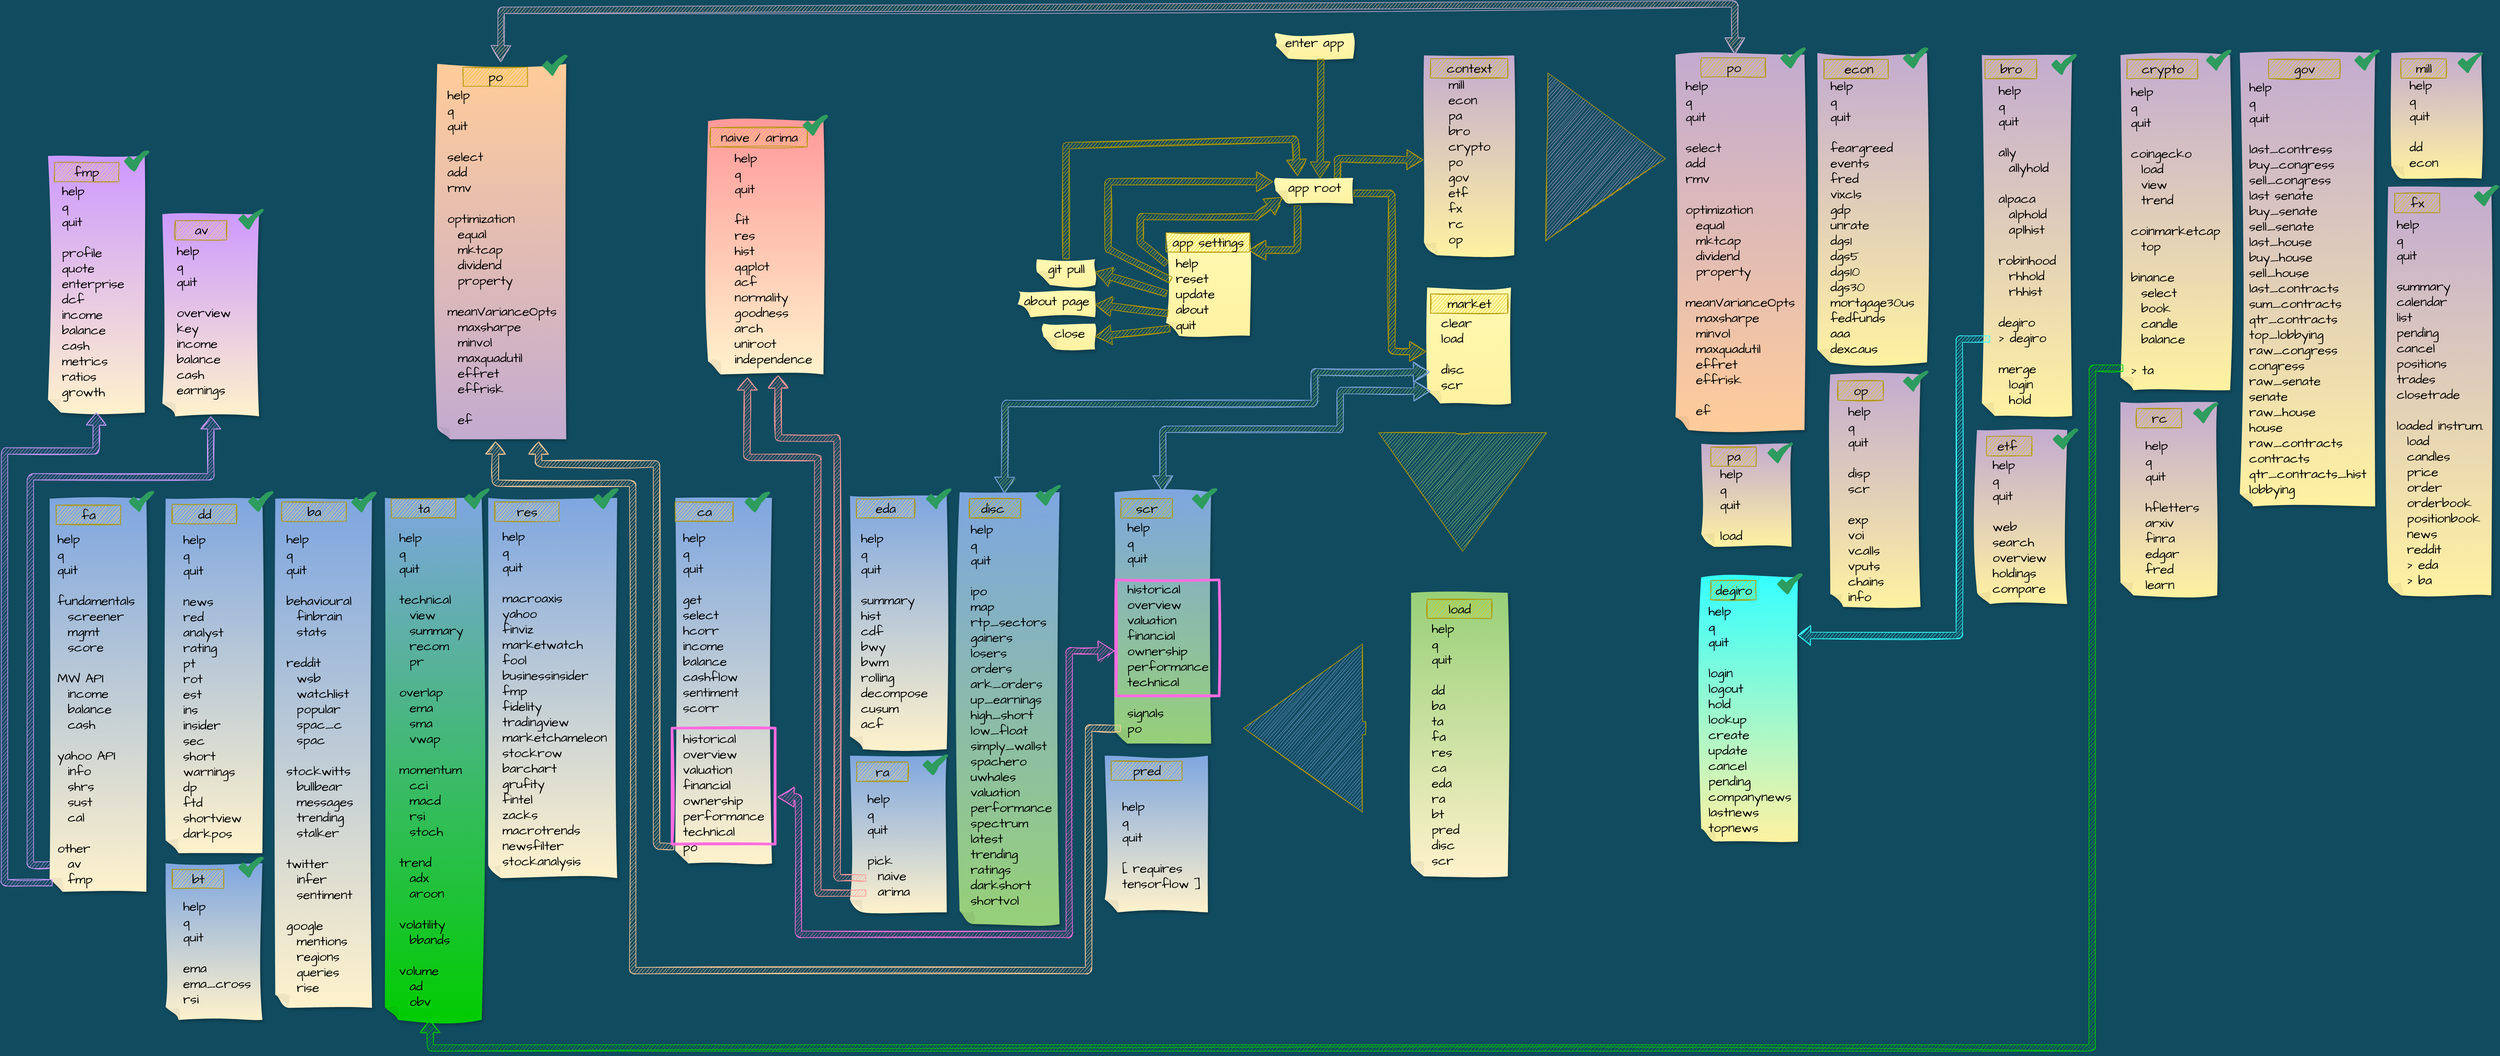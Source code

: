 <mxfile version="14.7.1" type="github">
  <diagram id="B7SO6LhxgRQyWa8REr9t" name="Page-1">
    <mxGraphModel dx="6853" dy="3495" grid="1" gridSize="10" guides="1" tooltips="1" connect="1" arrows="1" fold="1" page="1" pageScale="1" pageWidth="850" pageHeight="1100" background="#114B5F" math="0" shadow="0">
      <root>
        <mxCell id="0" />
        <mxCell id="1" parent="0" />
        <mxCell id="mHLDe494p_YbO8qeRfrM-2" value="" style="shape=note;whiteSpace=wrap;html=1;backgroundOutline=1;darkOpacity=0.05;fillColor=#FFF9B2;strokeColor=none;fillStyle=solid;direction=west;gradientDirection=north;gradientColor=#FFF2A1;sketch=1;shadow=1;size=20;fontSize=24;jiggle=2;pointerEvents=1;hachureGap=4;fontFamily=Architects Daughter;fontSource=https%3A%2F%2Ffonts.googleapis.com%2Fcss%3Ffamily%3DArchitects%2BDaughter;" parent="1" vertex="1">
          <mxGeometry x="190" y="-15" width="120" height="40" as="geometry" />
        </mxCell>
        <mxCell id="mHLDe494p_YbO8qeRfrM-1" value="enter app" style="text;html=1;align=center;verticalAlign=middle;resizable=0;points=[];autosize=1;strokeColor=none;sketch=1;hachureGap=4;pointerEvents=0;fontFamily=Architects Daughter;fontSource=https%3A%2F%2Ffonts.googleapis.com%2Fcss%3Ffamily%3DArchitects%2BDaughter;fontSize=20;rotation=0;" parent="1" vertex="1">
          <mxGeometry x="195" y="-15" width="110" height="30" as="geometry" />
        </mxCell>
        <mxCell id="mHLDe494p_YbO8qeRfrM-3" value="" style="shape=note;whiteSpace=wrap;html=1;backgroundOutline=1;darkOpacity=0.05;fillColor=#FFF9B2;strokeColor=none;fillStyle=solid;direction=west;gradientDirection=north;gradientColor=#FFF2A1;sketch=1;shadow=1;size=20;fontSize=24;jiggle=2;pointerEvents=1;hachureGap=4;fontFamily=Architects Daughter;fontSource=https%3A%2F%2Ffonts.googleapis.com%2Fcss%3Ffamily%3DArchitects%2BDaughter;" parent="1" vertex="1">
          <mxGeometry x="20" y="295" width="130" height="160" as="geometry" />
        </mxCell>
        <mxCell id="mHLDe494p_YbO8qeRfrM-4" value="app settings" style="text;html=1;align=center;verticalAlign=middle;resizable=0;points=[];autosize=1;sketch=1;hachureGap=4;pointerEvents=0;fontFamily=Architects Daughter;fontSource=https%3A%2F%2Ffonts.googleapis.com%2Fcss%3Ffamily%3DArchitects%2BDaughter;fontSize=20;fillColor=#e3c800;strokeColor=#B09500;fontColor=#000000;" parent="1" vertex="1">
          <mxGeometry x="20" y="295" width="130" height="30" as="geometry" />
        </mxCell>
        <mxCell id="mHLDe494p_YbO8qeRfrM-5" value="&lt;div style=&quot;text-align: left&quot;&gt;&lt;span&gt;help&lt;/span&gt;&lt;/div&gt;&lt;div style=&quot;text-align: left&quot;&gt;&lt;span&gt;reset&lt;/span&gt;&lt;/div&gt;&lt;div style=&quot;text-align: left&quot;&gt;&lt;/div&gt;&lt;span style=&quot;text-align: left&quot;&gt;update&lt;/span&gt;&lt;div style=&quot;text-align: left&quot;&gt;&lt;span&gt;about&lt;/span&gt;&lt;/div&gt;&lt;div style=&quot;text-align: left&quot;&gt;&lt;span&gt;quit&lt;/span&gt;&lt;/div&gt;" style="text;html=1;resizable=0;autosize=1;align=center;verticalAlign=middle;points=[];fillColor=none;strokeColor=none;rounded=0;sketch=1;hachureGap=4;pointerEvents=0;fontFamily=Architects Daughter;fontSource=https%3A%2F%2Ffonts.googleapis.com%2Fcss%3Ffamily%3DArchitects%2BDaughter;fontSize=20;" parent="1" vertex="1">
          <mxGeometry x="25" y="325" width="80" height="130" as="geometry" />
        </mxCell>
        <mxCell id="mHLDe494p_YbO8qeRfrM-6" value="" style="edgeStyle=none;curved=1;rounded=0;sketch=1;orthogonalLoop=1;jettySize=auto;html=1;endArrow=open;sourcePerimeterSpacing=8;targetPerimeterSpacing=8;fontSize=16;shape=flexArrow;rounded=1;startSize=8;endSize=8;fontFamily=Architects Daughter;fontSource=https%3A%2F%2Ffonts.googleapis.com%2Fcss%3Ffamily%3DArchitects%2BDaughter;fillColor=#e3c800;strokeColor=#B09500;exitX=0.72;exitY=-0.075;exitDx=0;exitDy=0;exitPerimeter=0;entryX=0.995;entryY=0.905;entryDx=0;entryDy=0;entryPerimeter=0;" parent="1" edge="1" target="mHLDe494p_YbO8qeRfrM-4" source="mHLDe494p_YbO8qeRfrM-12">
          <mxGeometry width="140" relative="1" as="geometry">
            <mxPoint x="255" y="260" as="sourcePoint" />
            <mxPoint x="256" y="351" as="targetPoint" />
            <Array as="points">
              <mxPoint x="224" y="322" />
            </Array>
          </mxGeometry>
        </mxCell>
        <mxCell id="mHLDe494p_YbO8qeRfrM-7" value="" style="shape=note;whiteSpace=wrap;html=1;backgroundOutline=1;darkOpacity=0.05;strokeColor=none;fillStyle=solid;direction=west;gradientDirection=north;gradientColor=#FFF2A1;sketch=1;shadow=1;size=20;fontSize=24;jiggle=2;pointerEvents=1;hachureGap=4;fontFamily=Architects Daughter;fontSource=https%3A%2F%2Ffonts.googleapis.com%2Fcss%3Ffamily%3DArchitects%2BDaughter;fillColor=#C3ABD0;" parent="1" vertex="1">
          <mxGeometry x="420" y="20" width="140" height="310" as="geometry" />
        </mxCell>
        <mxCell id="mHLDe494p_YbO8qeRfrM-8" value="&amp;nbsp; context&amp;nbsp;&amp;nbsp;" style="text;html=1;align=center;verticalAlign=middle;resizable=0;points=[];autosize=1;strokeColor=#B09500;sketch=1;hachureGap=4;pointerEvents=0;fontFamily=Architects Daughter;fontSource=https%3A%2F%2Ffonts.googleapis.com%2Fcss%3Ffamily%3DArchitects%2BDaughter;fontSize=20;fillColor=#e3c800;fontColor=#000000;" parent="1" vertex="1">
          <mxGeometry x="430" y="25" width="120" height="30" as="geometry" />
        </mxCell>
        <mxCell id="mHLDe494p_YbO8qeRfrM-11" value="" style="edgeStyle=none;curved=1;rounded=0;sketch=1;orthogonalLoop=1;jettySize=auto;html=1;endArrow=open;sourcePerimeterSpacing=8;targetPerimeterSpacing=8;fontSize=16;shape=flexArrow;rounded=1;startSize=8;endSize=8;fontFamily=Architects Daughter;fontSource=https%3A%2F%2Ffonts.googleapis.com%2Fcss%3Ffamily%3DArchitects%2BDaughter;fillColor=#e3c800;strokeColor=#B09500;exitX=0.202;exitY=0.983;exitDx=0;exitDy=0;exitPerimeter=0;entryX=1.007;entryY=0.477;entryDx=0;entryDy=0;entryPerimeter=0;" parent="1" edge="1" target="mHLDe494p_YbO8qeRfrM-7" source="mHLDe494p_YbO8qeRfrM-12">
          <mxGeometry width="140" relative="1" as="geometry">
            <mxPoint x="325" y="230" as="sourcePoint" />
            <mxPoint x="385" y="230" as="targetPoint" />
            <Array as="points">
              <mxPoint x="286" y="180" />
            </Array>
          </mxGeometry>
        </mxCell>
        <mxCell id="mHLDe494p_YbO8qeRfrM-12" value="" style="shape=note;whiteSpace=wrap;html=1;backgroundOutline=1;darkOpacity=0.05;fillColor=#FFF9B2;strokeColor=none;fillStyle=solid;direction=west;gradientDirection=north;gradientColor=#FFF2A1;sketch=1;shadow=1;size=20;fontSize=24;jiggle=2;pointerEvents=1;hachureGap=4;fontFamily=Architects Daughter;fontSource=https%3A%2F%2Ffonts.googleapis.com%2Fcss%3Ffamily%3DArchitects%2BDaughter;" parent="1" vertex="1">
          <mxGeometry x="190" y="210" width="120" height="40" as="geometry" />
        </mxCell>
        <mxCell id="mHLDe494p_YbO8qeRfrM-13" value="app root" style="text;html=1;align=center;verticalAlign=middle;resizable=0;points=[];autosize=1;strokeColor=none;sketch=1;hachureGap=4;pointerEvents=0;fontFamily=Architects Daughter;fontSource=https%3A%2F%2Ffonts.googleapis.com%2Fcss%3Ffamily%3DArchitects%2BDaughter;fontSize=20;rotation=0;" parent="1" vertex="1">
          <mxGeometry x="200" y="210" width="100" height="30" as="geometry" />
        </mxCell>
        <mxCell id="mHLDe494p_YbO8qeRfrM-14" value="" style="edgeStyle=none;curved=1;rounded=0;sketch=1;orthogonalLoop=1;jettySize=auto;html=1;endArrow=open;sourcePerimeterSpacing=8;targetPerimeterSpacing=8;fontSize=16;shape=flexArrow;rounded=1;startSize=8;endSize=8;fontFamily=Architects Daughter;fontSource=https%3A%2F%2Ffonts.googleapis.com%2Fcss%3Ffamily%3DArchitects%2BDaughter;fillColor=#e3c800;strokeColor=#B09500;entryX=0.425;entryY=0.975;entryDx=0;entryDy=0;entryPerimeter=0;exitX=0;exitY=0;exitDx=50;exitDy=0;exitPerimeter=0;" parent="1" edge="1" target="mHLDe494p_YbO8qeRfrM-12" source="mHLDe494p_YbO8qeRfrM-2">
          <mxGeometry width="140" relative="1" as="geometry">
            <mxPoint x="110" y="230" as="sourcePoint" />
            <mxPoint x="180" y="230" as="targetPoint" />
            <Array as="points" />
          </mxGeometry>
        </mxCell>
        <mxCell id="mHLDe494p_YbO8qeRfrM-16" value="" style="edgeStyle=none;curved=1;rounded=0;sketch=1;orthogonalLoop=1;jettySize=auto;html=1;endArrow=open;sourcePerimeterSpacing=8;targetPerimeterSpacing=8;fontSize=16;shape=flexArrow;rounded=1;startSize=8;endSize=8;fontFamily=Architects Daughter;fontSource=https%3A%2F%2Ffonts.googleapis.com%2Fcss%3Ffamily%3DArchitects%2BDaughter;fillColor=#e3c800;strokeColor=#B09500;entryX=0;entryY=0;entryDx=110;entryDy=10;entryPerimeter=0;exitX=0.992;exitY=0.696;exitDx=0;exitDy=0;exitPerimeter=0;" parent="1" target="mHLDe494p_YbO8qeRfrM-12" edge="1" source="mHLDe494p_YbO8qeRfrM-3">
          <mxGeometry width="140" relative="1" as="geometry">
            <mxPoint x="190" y="370" as="sourcePoint" />
            <mxPoint x="220" y="258" as="targetPoint" />
            <Array as="points">
              <mxPoint x="-20" y="310" />
              <mxPoint x="-20" y="270" />
              <mxPoint x="160" y="270" />
            </Array>
          </mxGeometry>
        </mxCell>
        <mxCell id="mHLDe494p_YbO8qeRfrM-17" value="" style="shape=note;whiteSpace=wrap;html=1;backgroundOutline=1;darkOpacity=0.05;fillColor=#FFF9B2;strokeColor=none;fillStyle=solid;direction=west;gradientDirection=north;gradientColor=#FFF2A1;sketch=1;shadow=1;size=20;fontSize=24;jiggle=2;pointerEvents=1;hachureGap=4;fontFamily=Architects Daughter;fontSource=https%3A%2F%2Ffonts.googleapis.com%2Fcss%3Ffamily%3DArchitects%2BDaughter;" parent="1" vertex="1">
          <mxGeometry x="-180" y="336.25" width="90" height="40" as="geometry" />
        </mxCell>
        <mxCell id="mHLDe494p_YbO8qeRfrM-18" value="git pull" style="text;html=1;align=center;verticalAlign=middle;resizable=0;points=[];autosize=1;strokeColor=none;sketch=1;hachureGap=4;pointerEvents=0;fontFamily=Architects Daughter;fontSource=https%3A%2F%2Ffonts.googleapis.com%2Fcss%3Ffamily%3DArchitects%2BDaughter;fontSize=20;" parent="1" vertex="1">
          <mxGeometry x="-170" y="336.25" width="70" height="30" as="geometry" />
        </mxCell>
        <mxCell id="mHLDe494p_YbO8qeRfrM-22" value="" style="edgeStyle=none;curved=1;rounded=0;sketch=1;orthogonalLoop=1;jettySize=auto;html=1;endArrow=open;sourcePerimeterSpacing=8;targetPerimeterSpacing=8;fontSize=16;shape=flexArrow;rounded=1;startSize=8;endSize=8;fontFamily=Architects Daughter;fontSource=https%3A%2F%2Ffonts.googleapis.com%2Fcss%3Ffamily%3DArchitects%2BDaughter;fillColor=#e3c800;strokeColor=#B09500;entryX=0.24;entryY=-0.1;entryDx=0;entryDy=0;entryPerimeter=0;exitX=0.5;exitY=1;exitDx=0;exitDy=0;exitPerimeter=0;" parent="1" edge="1" target="mHLDe494p_YbO8qeRfrM-13" source="mHLDe494p_YbO8qeRfrM-17">
          <mxGeometry width="140" relative="1" as="geometry">
            <mxPoint x="70" y="400" as="sourcePoint" />
            <mxPoint x="180" y="240" as="targetPoint" />
            <Array as="points">
              <mxPoint x="-135" y="160" />
              <mxPoint x="220" y="150" />
            </Array>
          </mxGeometry>
        </mxCell>
        <mxCell id="mHLDe494p_YbO8qeRfrM-23" value="" style="shape=note;whiteSpace=wrap;html=1;backgroundOutline=1;darkOpacity=0.05;fillColor=#FFF9B2;strokeColor=none;fillStyle=solid;direction=west;gradientDirection=north;gradientColor=#FFF2A1;sketch=1;shadow=1;size=20;fontSize=24;jiggle=2;pointerEvents=1;hachureGap=4;fontFamily=Architects Daughter;fontSource=https%3A%2F%2Ffonts.googleapis.com%2Fcss%3Ffamily%3DArchitects%2BDaughter;" parent="1" vertex="1">
          <mxGeometry x="-210" y="386.25" width="120" height="40" as="geometry" />
        </mxCell>
        <mxCell id="mHLDe494p_YbO8qeRfrM-24" value="about page" style="text;html=1;align=center;verticalAlign=middle;resizable=0;points=[];autosize=1;strokeColor=none;sketch=1;hachureGap=4;pointerEvents=0;fontFamily=Architects Daughter;fontSource=https%3A%2F%2Ffonts.googleapis.com%2Fcss%3Ffamily%3DArchitects%2BDaughter;fontSize=20;" parent="1" vertex="1">
          <mxGeometry x="-210" y="386.25" width="120" height="30" as="geometry" />
        </mxCell>
        <mxCell id="mHLDe494p_YbO8qeRfrM-27" value="" style="edgeStyle=none;curved=1;rounded=0;sketch=1;orthogonalLoop=1;jettySize=auto;html=1;endArrow=open;sourcePerimeterSpacing=8;targetPerimeterSpacing=8;fontSize=16;shape=flexArrow;rounded=1;startSize=8;endSize=8;fontFamily=Architects Daughter;fontSource=https%3A%2F%2Ffonts.googleapis.com%2Fcss%3Ffamily%3DArchitects%2BDaughter;fillColor=#e3c800;strokeColor=#B09500;entryX=0;entryY=0.5;entryDx=0;entryDy=0;entryPerimeter=0;exitX=-0.019;exitY=0.733;exitDx=0;exitDy=0;exitPerimeter=0;" parent="1" source="mHLDe494p_YbO8qeRfrM-5" target="mHLDe494p_YbO8qeRfrM-23" edge="1">
          <mxGeometry width="140" relative="1" as="geometry">
            <mxPoint x="170" y="633.75" as="sourcePoint" />
            <mxPoint x="240" y="633.75" as="targetPoint" />
            <Array as="points" />
          </mxGeometry>
        </mxCell>
        <mxCell id="mHLDe494p_YbO8qeRfrM-28" value="" style="edgeStyle=none;curved=1;rounded=0;sketch=1;orthogonalLoop=1;jettySize=auto;html=1;endArrow=open;sourcePerimeterSpacing=8;targetPerimeterSpacing=8;fontSize=16;shape=flexArrow;rounded=1;startSize=8;endSize=8;fontFamily=Architects Daughter;fontSource=https%3A%2F%2Ffonts.googleapis.com%2Fcss%3Ffamily%3DArchitects%2BDaughter;fillColor=#e3c800;strokeColor=#B09500;entryX=0;entryY=0.5;entryDx=0;entryDy=0;entryPerimeter=0;exitX=0.991;exitY=0.408;exitDx=0;exitDy=0;exitPerimeter=0;" parent="1" target="mHLDe494p_YbO8qeRfrM-17" edge="1" source="mHLDe494p_YbO8qeRfrM-3">
          <mxGeometry width="140" relative="1" as="geometry">
            <mxPoint x="198.48" y="509.04" as="sourcePoint" />
            <mxPoint x="130" y="543.75" as="targetPoint" />
            <Array as="points" />
          </mxGeometry>
        </mxCell>
        <mxCell id="mHLDe494p_YbO8qeRfrM-29" value="" style="edgeStyle=none;curved=1;rounded=0;sketch=1;orthogonalLoop=1;jettySize=auto;html=1;endArrow=open;sourcePerimeterSpacing=8;targetPerimeterSpacing=8;fontSize=16;shape=flexArrow;rounded=1;startSize=8;endSize=8;fontFamily=Architects Daughter;fontSource=https%3A%2F%2Ffonts.googleapis.com%2Fcss%3Ffamily%3DArchitects%2BDaughter;fillColor=#e3c800;strokeColor=#B09500;exitX=0.033;exitY=0.336;exitDx=0;exitDy=0;exitPerimeter=0;entryX=1.035;entryY=0.854;entryDx=0;entryDy=0;entryPerimeter=0;" parent="1" source="mHLDe494p_YbO8qeRfrM-5" edge="1" target="mHLDe494p_YbO8qeRfrM-12">
          <mxGeometry width="140" relative="1" as="geometry">
            <mxPoint x="200" y="380" as="sourcePoint" />
            <mxPoint x="200" y="250" as="targetPoint" />
            <Array as="points">
              <mxPoint x="-70" y="320" />
              <mxPoint x="-70" y="216" />
            </Array>
          </mxGeometry>
        </mxCell>
        <mxCell id="mHLDe494p_YbO8qeRfrM-30" value="" style="shape=note;whiteSpace=wrap;html=1;backgroundOutline=1;darkOpacity=0.05;fillColor=#FFF9B2;strokeColor=none;fillStyle=solid;direction=west;gradientDirection=north;gradientColor=#FFF2A1;sketch=1;shadow=1;size=20;fontSize=24;jiggle=2;pointerEvents=1;hachureGap=4;fontFamily=Architects Daughter;fontSource=https%3A%2F%2Ffonts.googleapis.com%2Fcss%3Ffamily%3DArchitects%2BDaughter;" parent="1" vertex="1">
          <mxGeometry x="-170" y="436.25" width="80" height="40" as="geometry" />
        </mxCell>
        <mxCell id="mHLDe494p_YbO8qeRfrM-31" value="close" style="text;html=1;align=center;verticalAlign=middle;resizable=0;points=[];autosize=1;strokeColor=none;sketch=1;hachureGap=4;pointerEvents=0;fontFamily=Architects Daughter;fontSource=https%3A%2F%2Ffonts.googleapis.com%2Fcss%3Ffamily%3DArchitects%2BDaughter;fontSize=20;" parent="1" vertex="1">
          <mxGeometry x="-160" y="436.25" width="60" height="30" as="geometry" />
        </mxCell>
        <mxCell id="mHLDe494p_YbO8qeRfrM-32" value="" style="edgeStyle=none;curved=1;rounded=0;sketch=1;orthogonalLoop=1;jettySize=auto;html=1;endArrow=open;sourcePerimeterSpacing=8;targetPerimeterSpacing=8;fontSize=16;shape=flexArrow;rounded=1;startSize=8;endSize=8;fontFamily=Architects Daughter;fontSource=https%3A%2F%2Ffonts.googleapis.com%2Fcss%3Ffamily%3DArchitects%2BDaughter;fillColor=#e3c800;strokeColor=#B09500;entryX=0;entryY=0.5;entryDx=0;entryDy=0;entryPerimeter=0;exitX=0.951;exitY=0.07;exitDx=0;exitDy=0;exitPerimeter=0;" parent="1" target="mHLDe494p_YbO8qeRfrM-30" edge="1" source="mHLDe494p_YbO8qeRfrM-3">
          <mxGeometry width="140" relative="1" as="geometry">
            <mxPoint x="208" y="563.75" as="sourcePoint" />
            <mxPoint x="250" y="688.46" as="targetPoint" />
            <Array as="points" />
          </mxGeometry>
        </mxCell>
        <mxCell id="mHLDe494p_YbO8qeRfrM-33" value="" style="shape=note;whiteSpace=wrap;html=1;backgroundOutline=1;darkOpacity=0.05;strokeColor=none;fillStyle=solid;direction=west;gradientDirection=north;gradientColor=#FFF2A1;sketch=1;shadow=1;size=20;fontSize=24;jiggle=2;pointerEvents=1;hachureGap=4;fontFamily=Architects Daughter;fontSource=https%3A%2F%2Ffonts.googleapis.com%2Fcss%3Ffamily%3DArchitects%2BDaughter;fillColor=#C3ABD0;" parent="1" vertex="1">
          <mxGeometry x="1920" y="16.25" width="140" height="195" as="geometry" />
        </mxCell>
        <mxCell id="mHLDe494p_YbO8qeRfrM-34" value="&lt;div style=&quot;text-align: left&quot;&gt;&lt;span&gt;help&lt;/span&gt;&lt;/div&gt;&lt;div style=&quot;text-align: left&quot;&gt;&lt;span&gt;q&lt;/span&gt;&lt;/div&gt;&lt;div style=&quot;text-align: left&quot;&gt;&lt;span&gt;quit&lt;/span&gt;&lt;/div&gt;&lt;div style=&quot;text-align: left&quot;&gt;&lt;span&gt;&lt;br&gt;&lt;/span&gt;&lt;/div&gt;&lt;div style=&quot;text-align: left&quot;&gt;&lt;span&gt;dd&lt;/span&gt;&lt;/div&gt;&lt;div style=&quot;text-align: left&quot;&gt;&lt;span&gt;econ&lt;/span&gt;&lt;/div&gt;" style="text;html=1;align=center;verticalAlign=middle;resizable=0;points=[];autosize=1;strokeColor=none;sketch=1;hachureGap=4;pointerEvents=0;fontFamily=Architects Daughter;fontSource=https%3A%2F%2Ffonts.googleapis.com%2Fcss%3Ffamily%3DArchitects%2BDaughter;fontSize=20;" parent="1" vertex="1">
          <mxGeometry x="1940" y="51.25" width="60" height="150" as="geometry" />
        </mxCell>
        <mxCell id="mHLDe494p_YbO8qeRfrM-35" value="&amp;nbsp; mill&amp;nbsp;&amp;nbsp;" style="text;html=1;align=center;verticalAlign=middle;resizable=0;points=[];autosize=1;strokeColor=#B09500;sketch=1;hachureGap=4;pointerEvents=0;fontFamily=Architects Daughter;fontSource=https%3A%2F%2Ffonts.googleapis.com%2Fcss%3Ffamily%3DArchitects%2BDaughter;fontSize=20;fillColor=#e3c800;fontColor=#000000;" parent="1" vertex="1">
          <mxGeometry x="1935" y="25.25" width="70" height="30" as="geometry" />
        </mxCell>
        <mxCell id="mHLDe494p_YbO8qeRfrM-37" value="&lt;div style=&quot;text-align: left&quot;&gt;mill&lt;/div&gt;&lt;div style=&quot;text-align: left&quot;&gt;econ&lt;/div&gt;&lt;div style=&quot;text-align: left&quot;&gt;pa&lt;/div&gt;&lt;div style=&quot;text-align: left&quot;&gt;bro&lt;/div&gt;&lt;div style=&quot;text-align: left&quot;&gt;crypto&lt;/div&gt;&lt;div style=&quot;text-align: left&quot;&gt;po&lt;/div&gt;&lt;div style=&quot;text-align: left&quot;&gt;gov&lt;/div&gt;&lt;div style=&quot;text-align: left&quot;&gt;etf&lt;/div&gt;&lt;div style=&quot;text-align: left&quot;&gt;fx&lt;/div&gt;&lt;div style=&quot;text-align: left&quot;&gt;rc&lt;/div&gt;&lt;div style=&quot;text-align: left&quot;&gt;op&lt;/div&gt;" style="text;html=1;align=center;verticalAlign=middle;resizable=0;points=[];autosize=1;strokeColor=none;sketch=1;hachureGap=4;pointerEvents=0;fontFamily=Architects Daughter;fontSource=https%3A%2F%2Ffonts.googleapis.com%2Fcss%3Ffamily%3DArchitects%2BDaughter;fontSize=20;" parent="1" vertex="1">
          <mxGeometry x="450" y="50" width="80" height="270" as="geometry" />
        </mxCell>
        <mxCell id="mHLDe494p_YbO8qeRfrM-38" value="" style="edgeStyle=none;curved=1;rounded=0;sketch=1;orthogonalLoop=1;jettySize=auto;html=1;endArrow=open;sourcePerimeterSpacing=8;targetPerimeterSpacing=8;fontSize=16;shape=flexArrow;rounded=1;startSize=8;endSize=61.04;fontFamily=Architects Daughter;fontSource=https%3A%2F%2Ffonts.googleapis.com%2Fcss%3Ffamily%3DArchitects%2BDaughter;strokeColor=#B09500;endWidth=239.167;fillColor=#C3ABD0;width=20.667;" parent="1" edge="1">
          <mxGeometry width="140" relative="1" as="geometry">
            <mxPoint x="610.0" y="177.5" as="sourcePoint" />
            <mxPoint x="795" y="180" as="targetPoint" />
            <Array as="points" />
          </mxGeometry>
        </mxCell>
        <mxCell id="mHLDe494p_YbO8qeRfrM-39" value="" style="shape=note;whiteSpace=wrap;html=1;backgroundOutline=1;darkOpacity=0.05;strokeColor=none;fillStyle=solid;direction=west;gradientDirection=north;gradientColor=#FFF2A1;sketch=1;shadow=1;size=20;fontSize=24;jiggle=2;pointerEvents=1;hachureGap=4;fontFamily=Architects Daughter;fontSource=https%3A%2F%2Ffonts.googleapis.com%2Fcss%3Ffamily%3DArchitects%2BDaughter;fillColor=#C3ABD0;" parent="1" vertex="1">
          <mxGeometry x="1030" y="16.25" width="170" height="480" as="geometry" />
        </mxCell>
        <mxCell id="mHLDe494p_YbO8qeRfrM-40" value="&lt;div style=&quot;text-align: left&quot;&gt;help&lt;/div&gt;&lt;div style=&quot;text-align: left&quot;&gt;q&lt;/div&gt;&lt;div style=&quot;text-align: left&quot;&gt;quit&lt;/div&gt;&lt;div style=&quot;text-align: left&quot;&gt;&lt;br&gt;&lt;/div&gt;&lt;div style=&quot;text-align: left&quot;&gt;feargreed&lt;/div&gt;&lt;div style=&quot;text-align: left&quot;&gt;events&lt;/div&gt;&lt;div style=&quot;text-align: left&quot;&gt;fred&lt;/div&gt;&lt;div style=&quot;text-align: left&quot;&gt;vixcls&lt;/div&gt;&lt;div style=&quot;text-align: left&quot;&gt;gdp&lt;/div&gt;&lt;div style=&quot;text-align: left&quot;&gt;unrate&lt;/div&gt;&lt;div style=&quot;text-align: left&quot;&gt;dgs1&lt;/div&gt;&lt;div style=&quot;text-align: left&quot;&gt;dgs5&lt;/div&gt;&lt;div style=&quot;text-align: left&quot;&gt;dgs10&lt;/div&gt;&lt;div style=&quot;text-align: left&quot;&gt;dgs30&lt;/div&gt;&lt;div style=&quot;text-align: left&quot;&gt;mortgage30us&lt;/div&gt;&lt;div style=&quot;text-align: left&quot;&gt;fedfunds&lt;/div&gt;&lt;div style=&quot;text-align: left&quot;&gt;aaa&lt;/div&gt;&lt;div style=&quot;text-align: left&quot;&gt;dexcaus&lt;/div&gt;" style="text;html=1;align=center;verticalAlign=middle;resizable=0;points=[];autosize=1;strokeColor=none;sketch=1;hachureGap=4;pointerEvents=0;fontFamily=Architects Daughter;fontSource=https%3A%2F%2Ffonts.googleapis.com%2Fcss%3Ffamily%3DArchitects%2BDaughter;fontSize=20;" parent="1" vertex="1">
          <mxGeometry x="1040" y="51.25" width="150" height="440" as="geometry" />
        </mxCell>
        <mxCell id="mHLDe494p_YbO8qeRfrM-41" value="&amp;nbsp; &amp;nbsp;econ&amp;nbsp;&amp;nbsp;" style="text;html=1;align=center;verticalAlign=middle;resizable=0;points=[];autosize=1;strokeColor=#B09500;sketch=1;hachureGap=4;pointerEvents=0;fontFamily=Architects Daughter;fontSource=https%3A%2F%2Ffonts.googleapis.com%2Fcss%3Ffamily%3DArchitects%2BDaughter;fontSize=20;fillColor=#e3c800;fontColor=#000000;" parent="1" vertex="1">
          <mxGeometry x="1040" y="26.25" width="100" height="30" as="geometry" />
        </mxCell>
        <mxCell id="mHLDe494p_YbO8qeRfrM-42" value="" style="shape=note;whiteSpace=wrap;html=1;backgroundOutline=1;darkOpacity=0.05;strokeColor=none;fillStyle=solid;direction=west;gradientDirection=north;gradientColor=#FFF2A1;sketch=1;shadow=1;size=20;fontSize=24;jiggle=2;pointerEvents=1;hachureGap=4;fontFamily=Architects Daughter;fontSource=https%3A%2F%2Ffonts.googleapis.com%2Fcss%3Ffamily%3DArchitects%2BDaughter;fillColor=#C3ABD0;" parent="1" vertex="1">
          <mxGeometry x="850" y="622.49" width="140" height="160" as="geometry" />
        </mxCell>
        <mxCell id="mHLDe494p_YbO8qeRfrM-43" value="&lt;div style=&quot;text-align: left&quot;&gt;help&lt;/div&gt;&lt;div style=&quot;text-align: left&quot;&gt;q&lt;/div&gt;&lt;div style=&quot;text-align: left&quot;&gt;quit&lt;/div&gt;&lt;div style=&quot;text-align: left&quot;&gt;&lt;br&gt;&lt;/div&gt;&lt;div style=&quot;text-align: left&quot;&gt;load&amp;nbsp;&lt;/div&gt;" style="text;html=1;align=center;verticalAlign=middle;resizable=0;points=[];autosize=1;strokeColor=none;sketch=1;hachureGap=4;pointerEvents=0;fontFamily=Architects Daughter;fontSource=https%3A%2F%2Ffonts.googleapis.com%2Fcss%3Ffamily%3DArchitects%2BDaughter;fontSize=20;" parent="1" vertex="1">
          <mxGeometry x="870" y="652.49" width="60" height="130" as="geometry" />
        </mxCell>
        <mxCell id="mHLDe494p_YbO8qeRfrM-44" value="&amp;nbsp; pa&amp;nbsp;&amp;nbsp;" style="text;html=1;align=center;verticalAlign=middle;resizable=0;points=[];autosize=1;strokeColor=#B09500;sketch=1;hachureGap=4;pointerEvents=0;fontFamily=Architects Daughter;fontSource=https%3A%2F%2Ffonts.googleapis.com%2Fcss%3Ffamily%3DArchitects%2BDaughter;fontSize=20;fillColor=#e3c800;fontColor=#000000;" parent="1" vertex="1">
          <mxGeometry x="865" y="627.49" width="70" height="30" as="geometry" />
        </mxCell>
        <mxCell id="mHLDe494p_YbO8qeRfrM-45" value="" style="shape=note;whiteSpace=wrap;html=1;backgroundOutline=1;darkOpacity=0.05;strokeColor=none;fillStyle=solid;direction=west;gradientDirection=north;gradientColor=#FFF2A1;sketch=1;shadow=1;size=20;fontSize=24;jiggle=2;pointerEvents=1;hachureGap=4;fontFamily=Architects Daughter;fontSource=https%3A%2F%2Ffonts.googleapis.com%2Fcss%3Ffamily%3DArchitects%2BDaughter;fillColor=#C3ABD0;" parent="1" vertex="1">
          <mxGeometry x="1285" y="19.38" width="140" height="560" as="geometry" />
        </mxCell>
        <mxCell id="mHLDe494p_YbO8qeRfrM-46" value="&lt;div style=&quot;text-align: left&quot;&gt;&lt;span&gt;help&lt;/span&gt;&lt;/div&gt;&lt;div style=&quot;text-align: left&quot;&gt;&lt;span&gt;q&lt;/span&gt;&lt;/div&gt;&lt;div style=&quot;text-align: left&quot;&gt;&lt;span&gt;quit&lt;/span&gt;&lt;/div&gt;&lt;div style=&quot;text-align: left&quot;&gt;&lt;br&gt;&lt;/div&gt;&lt;div style=&quot;text-align: left&quot;&gt;ally&lt;/div&gt;&lt;div style=&quot;text-align: left&quot;&gt;&amp;nbsp; allyhold&lt;/div&gt;&lt;div style=&quot;text-align: left&quot;&gt;&lt;br&gt;&lt;/div&gt;&lt;div style=&quot;text-align: left&quot;&gt;alpaca&lt;/div&gt;&lt;div style=&quot;text-align: left&quot;&gt;&amp;nbsp; alphold&lt;/div&gt;&lt;div style=&quot;text-align: left&quot;&gt;&amp;nbsp; aplhist&lt;/div&gt;&lt;div style=&quot;text-align: left&quot;&gt;&lt;br&gt;&lt;/div&gt;&lt;div style=&quot;text-align: left&quot;&gt;robinhood&lt;/div&gt;&lt;div style=&quot;text-align: left&quot;&gt;&amp;nbsp; rhhold&lt;/div&gt;&lt;div style=&quot;text-align: left&quot;&gt;&amp;nbsp; rhhist&lt;/div&gt;&lt;div style=&quot;text-align: left&quot;&gt;&lt;br&gt;&lt;/div&gt;&lt;div style=&quot;text-align: left&quot;&gt;degiro&lt;/div&gt;&lt;div style=&quot;text-align: left&quot;&gt;&amp;gt; degiro&lt;/div&gt;&lt;div style=&quot;text-align: left&quot;&gt;&lt;br&gt;&lt;/div&gt;&lt;div style=&quot;text-align: left&quot;&gt;merge&lt;/div&gt;&lt;div style=&quot;text-align: left&quot;&gt;&amp;nbsp; login&lt;/div&gt;&lt;div style=&quot;text-align: left&quot;&gt;&amp;nbsp; hold&lt;/div&gt;" style="text;html=1;align=center;verticalAlign=middle;resizable=0;points=[];autosize=1;strokeColor=none;sketch=1;hachureGap=4;pointerEvents=0;fontFamily=Architects Daughter;fontSource=https%3A%2F%2Ffonts.googleapis.com%2Fcss%3Ffamily%3DArchitects%2BDaughter;fontSize=20;" parent="1" vertex="1">
          <mxGeometry x="1305" y="59.38" width="100" height="510" as="geometry" />
        </mxCell>
        <mxCell id="mHLDe494p_YbO8qeRfrM-47" value="&amp;nbsp; bro&amp;nbsp;&amp;nbsp;" style="text;html=1;align=center;verticalAlign=middle;resizable=0;points=[];autosize=1;strokeColor=#B09500;sketch=1;hachureGap=4;pointerEvents=0;fontFamily=Architects Daughter;fontSource=https%3A%2F%2Ffonts.googleapis.com%2Fcss%3Ffamily%3DArchitects%2BDaughter;fontSize=20;fillColor=#e3c800;fontColor=#000000;" parent="1" vertex="1">
          <mxGeometry x="1290" y="26.25" width="80" height="30" as="geometry" />
        </mxCell>
        <mxCell id="mHLDe494p_YbO8qeRfrM-48" value="" style="shape=note;whiteSpace=wrap;html=1;backgroundOutline=1;darkOpacity=0.05;strokeColor=none;fillStyle=solid;direction=west;gradientDirection=north;gradientColor=#FFF2A1;sketch=1;shadow=1;size=20;fontSize=24;jiggle=2;pointerEvents=1;hachureGap=4;fontFamily=Architects Daughter;fontSource=https%3A%2F%2Ffonts.googleapis.com%2Fcss%3Ffamily%3DArchitects%2BDaughter;fillColor=#C3ABD0;" parent="1" vertex="1">
          <mxGeometry x="1500" y="19.38" width="170" height="520" as="geometry" />
        </mxCell>
        <mxCell id="mHLDe494p_YbO8qeRfrM-49" value="&lt;div style=&quot;text-align: left&quot;&gt;help&lt;/div&gt;&lt;div style=&quot;text-align: left&quot;&gt;q&lt;/div&gt;&lt;div style=&quot;text-align: left&quot;&gt;quit&lt;/div&gt;&lt;div style=&quot;text-align: left&quot;&gt;&lt;br&gt;&lt;/div&gt;&lt;div style=&quot;text-align: left&quot;&gt;coingecko&lt;/div&gt;&lt;div style=&quot;text-align: left&quot;&gt;&amp;nbsp; load&lt;/div&gt;&lt;div style=&quot;text-align: left&quot;&gt;&amp;nbsp; view&lt;/div&gt;&lt;div style=&quot;text-align: left&quot;&gt;&amp;nbsp; trend&lt;/div&gt;&lt;div style=&quot;text-align: left&quot;&gt;&lt;br&gt;&lt;/div&gt;&lt;div style=&quot;text-align: left&quot;&gt;coinmarketcap&lt;/div&gt;&lt;div style=&quot;text-align: left&quot;&gt;&amp;nbsp; top&lt;/div&gt;&lt;div style=&quot;text-align: left&quot;&gt;&lt;br&gt;&lt;/div&gt;&lt;div style=&quot;text-align: left&quot;&gt;binance&lt;/div&gt;&lt;div style=&quot;text-align: left&quot;&gt;&amp;nbsp; select&lt;/div&gt;&lt;div style=&quot;text-align: left&quot;&gt;&amp;nbsp; book&lt;/div&gt;&lt;div style=&quot;text-align: left&quot;&gt;&amp;nbsp; candle&lt;/div&gt;&lt;div style=&quot;text-align: left&quot;&gt;&amp;nbsp; balance&lt;/div&gt;&lt;div style=&quot;text-align: left&quot;&gt;&lt;br&gt;&lt;/div&gt;&lt;div style=&quot;text-align: left&quot;&gt;&amp;gt; ta&lt;/div&gt;&lt;div style=&quot;text-align: left&quot;&gt;&lt;br&gt;&lt;/div&gt;" style="text;html=1;align=center;verticalAlign=middle;resizable=0;points=[];autosize=1;strokeColor=none;sketch=1;hachureGap=4;pointerEvents=0;fontFamily=Architects Daughter;fontSource=https%3A%2F%2Ffonts.googleapis.com%2Fcss%3Ffamily%3DArchitects%2BDaughter;fontSize=20;" parent="1" vertex="1">
          <mxGeometry x="1510" y="59.38" width="150" height="490" as="geometry" />
        </mxCell>
        <mxCell id="mHLDe494p_YbO8qeRfrM-50" value="&amp;nbsp; crypto&amp;nbsp;&amp;nbsp;" style="text;html=1;align=center;verticalAlign=middle;resizable=0;points=[];autosize=1;strokeColor=#B09500;sketch=1;hachureGap=4;pointerEvents=0;fontFamily=Architects Daughter;fontSource=https%3A%2F%2Ffonts.googleapis.com%2Fcss%3Ffamily%3DArchitects%2BDaughter;fontSize=20;fillColor=#e3c800;fontColor=#000000;" parent="1" vertex="1">
          <mxGeometry x="1510" y="26.25" width="110" height="30" as="geometry" />
        </mxCell>
        <mxCell id="mHLDe494p_YbO8qeRfrM-51" value="" style="shape=note;whiteSpace=wrap;html=1;backgroundOutline=1;darkOpacity=0.05;strokeColor=none;fillStyle=solid;direction=west;gradientDirection=north;sketch=1;shadow=1;size=20;fontSize=24;jiggle=2;pointerEvents=1;hachureGap=4;fontFamily=Architects Daughter;fontSource=https%3A%2F%2Ffonts.googleapis.com%2Fcss%3Ffamily%3DArchitects%2BDaughter;fillColor=#C3ABD0;gradientColor=#FFCC99;" parent="1" vertex="1">
          <mxGeometry x="810" y="18.75" width="200" height="582.5" as="geometry" />
        </mxCell>
        <mxCell id="mHLDe494p_YbO8qeRfrM-52" value="&lt;div style=&quot;text-align: left&quot;&gt;&lt;span&gt;help&lt;/span&gt;&lt;/div&gt;&lt;div style=&quot;text-align: left&quot;&gt;&lt;span&gt;q&lt;/span&gt;&lt;/div&gt;&lt;div style=&quot;text-align: left&quot;&gt;&lt;span&gt;quit&lt;/span&gt;&lt;/div&gt;&lt;div style=&quot;text-align: left&quot;&gt;&lt;span&gt;&lt;br&gt;&lt;/span&gt;&lt;/div&gt;&lt;div style=&quot;text-align: left&quot;&gt;select&lt;/div&gt;&lt;div style=&quot;text-align: left&quot;&gt;add&lt;/div&gt;&lt;div style=&quot;text-align: left&quot;&gt;rmv&lt;/div&gt;&lt;div style=&quot;text-align: left&quot;&gt;&lt;br&gt;&lt;/div&gt;&lt;div style=&quot;text-align: left&quot;&gt;optimization&lt;/div&gt;&lt;div style=&quot;text-align: left&quot;&gt;&amp;nbsp; equal&lt;/div&gt;&lt;div style=&quot;text-align: left&quot;&gt;&amp;nbsp; mktcap&lt;/div&gt;&lt;div style=&quot;text-align: left&quot;&gt;&amp;nbsp; dividend&lt;/div&gt;&lt;div style=&quot;text-align: left&quot;&gt;&amp;nbsp; property&lt;/div&gt;&lt;div style=&quot;text-align: left&quot;&gt;&lt;br&gt;&lt;/div&gt;&lt;div style=&quot;text-align: left&quot;&gt;meanVarianceOpts&lt;/div&gt;&lt;div style=&quot;text-align: left&quot;&gt;&amp;nbsp; maxsharpe&lt;/div&gt;&lt;div style=&quot;text-align: left&quot;&gt;&amp;nbsp; minvol&lt;/div&gt;&lt;div style=&quot;text-align: left&quot;&gt;&amp;nbsp; maxquadutil&lt;/div&gt;&lt;div style=&quot;text-align: left&quot;&gt;&amp;nbsp; effret&lt;/div&gt;&lt;div style=&quot;text-align: left&quot;&gt;&amp;nbsp; effrisk&lt;/div&gt;&lt;div style=&quot;text-align: left&quot;&gt;&lt;br&gt;&lt;/div&gt;&lt;div style=&quot;text-align: left&quot;&gt;&amp;nbsp; ef&lt;/div&gt;" style="text;html=1;align=center;verticalAlign=middle;resizable=0;points=[];autosize=1;strokeColor=none;sketch=1;hachureGap=4;pointerEvents=0;fontFamily=Architects Daughter;fontSource=https%3A%2F%2Ffonts.googleapis.com%2Fcss%3Ffamily%3DArchitects%2BDaughter;fontSize=20;" parent="1" vertex="1">
          <mxGeometry x="815" y="53.75" width="190" height="530" as="geometry" />
        </mxCell>
        <mxCell id="mHLDe494p_YbO8qeRfrM-53" value="&amp;nbsp; &amp;nbsp; po&amp;nbsp; &amp;nbsp;&amp;nbsp;" style="text;html=1;align=center;verticalAlign=middle;resizable=0;points=[];autosize=1;strokeColor=#B09500;sketch=1;hachureGap=4;pointerEvents=0;fontFamily=Architects Daughter;fontSource=https%3A%2F%2Ffonts.googleapis.com%2Fcss%3Ffamily%3DArchitects%2BDaughter;fontSize=20;fillColor=#e3c800;fontColor=#000000;" parent="1" vertex="1">
          <mxGeometry x="850" y="23.75" width="100" height="30" as="geometry" />
        </mxCell>
        <mxCell id="mHLDe494p_YbO8qeRfrM-54" value="" style="shape=note;whiteSpace=wrap;html=1;backgroundOutline=1;darkOpacity=0.05;strokeColor=none;fillStyle=solid;direction=west;gradientDirection=north;gradientColor=#FFF2A1;sketch=1;shadow=1;size=20;fontSize=24;jiggle=2;pointerEvents=1;hachureGap=4;fontFamily=Architects Daughter;fontSource=https%3A%2F%2Ffonts.googleapis.com%2Fcss%3Ffamily%3DArchitects%2BDaughter;fillColor=#C3ABD0;" parent="1" vertex="1">
          <mxGeometry x="1685" y="15.94" width="210" height="703.75" as="geometry" />
        </mxCell>
        <mxCell id="mHLDe494p_YbO8qeRfrM-55" value="&lt;div style=&quot;text-align: left&quot;&gt;&lt;span&gt;help&lt;/span&gt;&lt;/div&gt;&lt;div style=&quot;text-align: left&quot;&gt;&lt;span&gt;q&lt;/span&gt;&lt;/div&gt;&lt;div style=&quot;text-align: left&quot;&gt;&lt;span&gt;quit&lt;/span&gt;&lt;/div&gt;&lt;div style=&quot;text-align: left&quot;&gt;&lt;span&gt;&lt;br&gt;&lt;/span&gt;&lt;/div&gt;&lt;div style=&quot;text-align: left&quot;&gt;last_contress&lt;/div&gt;&lt;div style=&quot;text-align: left&quot;&gt;buy_congress&lt;/div&gt;&lt;div style=&quot;text-align: left&quot;&gt;sell_congress&lt;/div&gt;&lt;div style=&quot;text-align: left&quot;&gt;last senate&lt;/div&gt;&lt;div style=&quot;text-align: left&quot;&gt;buy_senate&lt;/div&gt;&lt;div style=&quot;text-align: left&quot;&gt;sell_senate&lt;/div&gt;&lt;div style=&quot;text-align: left&quot;&gt;last_house&lt;/div&gt;&lt;div style=&quot;text-align: left&quot;&gt;buy_house&lt;/div&gt;&lt;div style=&quot;text-align: left&quot;&gt;sell_house&lt;/div&gt;&lt;div style=&quot;text-align: left&quot;&gt;last_contracts&lt;/div&gt;&lt;div style=&quot;text-align: left&quot;&gt;sum_contracts&lt;/div&gt;&lt;div style=&quot;text-align: left&quot;&gt;qtr_contracts&lt;/div&gt;&lt;div style=&quot;text-align: left&quot;&gt;top_lobbying&lt;/div&gt;&lt;div style=&quot;text-align: left&quot;&gt;raw_congress&lt;/div&gt;&lt;div style=&quot;text-align: left&quot;&gt;congress&lt;/div&gt;&lt;div style=&quot;text-align: left&quot;&gt;raw_senate&lt;/div&gt;&lt;div style=&quot;text-align: left&quot;&gt;senate&lt;/div&gt;&lt;div style=&quot;text-align: left&quot;&gt;raw_house&lt;/div&gt;&lt;div style=&quot;text-align: left&quot;&gt;house&lt;/div&gt;&lt;div style=&quot;text-align: left&quot;&gt;raw_contracts&lt;/div&gt;&lt;div style=&quot;text-align: left&quot;&gt;contracts&lt;/div&gt;&lt;div style=&quot;text-align: left&quot;&gt;qtr_contracts_hist&lt;/div&gt;&lt;div style=&quot;text-align: left&quot;&gt;lobbying&lt;/div&gt;" style="text;html=1;align=center;verticalAlign=middle;resizable=0;points=[];autosize=1;strokeColor=none;sketch=1;hachureGap=4;pointerEvents=0;fontFamily=Architects Daughter;fontSource=https%3A%2F%2Ffonts.googleapis.com%2Fcss%3Ffamily%3DArchitects%2BDaughter;fontSize=20;" parent="1" vertex="1">
          <mxGeometry x="1690" y="55.94" width="200" height="650" as="geometry" />
        </mxCell>
        <mxCell id="mHLDe494p_YbO8qeRfrM-56" value="&amp;nbsp; &amp;nbsp; gov&amp;nbsp; &amp;nbsp;&amp;nbsp;" style="text;html=1;align=center;verticalAlign=middle;resizable=0;points=[];autosize=1;strokeColor=#B09500;sketch=1;hachureGap=4;pointerEvents=0;fontFamily=Architects Daughter;fontSource=https%3A%2F%2Ffonts.googleapis.com%2Fcss%3Ffamily%3DArchitects%2BDaughter;fontSize=20;fillColor=#e3c800;fontColor=#000000;" parent="1" vertex="1">
          <mxGeometry x="1730" y="25.94" width="110" height="30" as="geometry" />
        </mxCell>
        <mxCell id="mHLDe494p_YbO8qeRfrM-57" value="" style="shape=note;whiteSpace=wrap;html=1;backgroundOutline=1;darkOpacity=0.05;strokeColor=none;fillStyle=solid;direction=west;gradientDirection=north;gradientColor=#FFF2A1;sketch=1;shadow=1;size=20;fontSize=24;jiggle=2;pointerEvents=1;hachureGap=4;fontFamily=Architects Daughter;fontSource=https%3A%2F%2Ffonts.googleapis.com%2Fcss%3Ffamily%3DArchitects%2BDaughter;fillColor=#C3ABD0;" parent="1" vertex="1">
          <mxGeometry x="1277.5" y="601.25" width="140" height="270" as="geometry" />
        </mxCell>
        <mxCell id="mHLDe494p_YbO8qeRfrM-58" value="&lt;div style=&quot;text-align: left&quot;&gt;help&lt;/div&gt;&lt;div style=&quot;text-align: left&quot;&gt;q&lt;/div&gt;&lt;div style=&quot;text-align: left&quot;&gt;quit&lt;/div&gt;&lt;div style=&quot;text-align: left&quot;&gt;&lt;br&gt;&lt;/div&gt;&lt;div style=&quot;text-align: left&quot;&gt;web&lt;/div&gt;&lt;div style=&quot;text-align: left&quot;&gt;search&lt;/div&gt;&lt;div style=&quot;text-align: left&quot;&gt;overview&lt;/div&gt;&lt;div style=&quot;text-align: left&quot;&gt;holdings&lt;/div&gt;&lt;div style=&quot;text-align: left&quot;&gt;compare&lt;/div&gt;" style="text;html=1;align=center;verticalAlign=middle;resizable=0;points=[];autosize=1;strokeColor=none;sketch=1;hachureGap=4;pointerEvents=0;fontFamily=Architects Daughter;fontSource=https%3A%2F%2Ffonts.googleapis.com%2Fcss%3Ffamily%3DArchitects%2BDaughter;fontSize=20;" parent="1" vertex="1">
          <mxGeometry x="1292.5" y="641.25" width="100" height="220" as="geometry" />
        </mxCell>
        <mxCell id="mHLDe494p_YbO8qeRfrM-59" value="&amp;nbsp;etf&amp;nbsp;&amp;nbsp;" style="text;html=1;align=center;verticalAlign=middle;resizable=0;points=[];autosize=1;strokeColor=#B09500;sketch=1;hachureGap=4;pointerEvents=0;fontFamily=Architects Daughter;fontSource=https%3A%2F%2Ffonts.googleapis.com%2Fcss%3Ffamily%3DArchitects%2BDaughter;fontSize=20;fillColor=#e3c800;fontColor=#000000;" parent="1" vertex="1">
          <mxGeometry x="1292.5" y="611.25" width="70" height="30" as="geometry" />
        </mxCell>
        <mxCell id="mHLDe494p_YbO8qeRfrM-60" value="" style="shape=note;whiteSpace=wrap;html=1;backgroundOutline=1;darkOpacity=0.05;strokeColor=none;fillStyle=solid;direction=west;gradientDirection=north;gradientColor=#FFF2A1;sketch=1;shadow=1;size=20;fontSize=24;jiggle=2;pointerEvents=1;hachureGap=4;fontFamily=Architects Daughter;fontSource=https%3A%2F%2Ffonts.googleapis.com%2Fcss%3Ffamily%3DArchitects%2BDaughter;fillColor=#C3ABD0;" parent="1" vertex="1">
          <mxGeometry x="1915" y="223.75" width="160" height="634.06" as="geometry" />
        </mxCell>
        <mxCell id="mHLDe494p_YbO8qeRfrM-61" value="&lt;div style=&quot;text-align: left&quot;&gt;help&lt;/div&gt;&lt;div style=&quot;text-align: left&quot;&gt;q&lt;/div&gt;&lt;div style=&quot;text-align: left&quot;&gt;quit&lt;/div&gt;&lt;div style=&quot;text-align: left&quot;&gt;&lt;br&gt;&lt;/div&gt;&lt;div style=&quot;text-align: left&quot;&gt;summary&lt;/div&gt;&lt;div style=&quot;text-align: left&quot;&gt;calendar&lt;/div&gt;&lt;div style=&quot;text-align: left&quot;&gt;list&lt;/div&gt;&lt;div style=&quot;text-align: left&quot;&gt;pending&lt;/div&gt;&lt;div style=&quot;text-align: left&quot;&gt;cancel&lt;/div&gt;&lt;div style=&quot;text-align: left&quot;&gt;positions&lt;/div&gt;&lt;div style=&quot;text-align: left&quot;&gt;trades&lt;/div&gt;&lt;div style=&quot;text-align: left&quot;&gt;closetrade&lt;/div&gt;&lt;div style=&quot;text-align: left&quot;&gt;&lt;br&gt;&lt;/div&gt;&lt;div style=&quot;text-align: left&quot;&gt;loaded instrum.&lt;/div&gt;&lt;div style=&quot;text-align: left&quot;&gt;&amp;nbsp; load&lt;/div&gt;&lt;div style=&quot;text-align: left&quot;&gt;&amp;nbsp; candles&lt;/div&gt;&lt;div style=&quot;text-align: left&quot;&gt;&amp;nbsp; price&lt;/div&gt;&lt;div style=&quot;text-align: left&quot;&gt;&amp;nbsp; order&lt;/div&gt;&lt;div style=&quot;text-align: left&quot;&gt;&amp;nbsp; orderbook&lt;/div&gt;&lt;div style=&quot;text-align: left&quot;&gt;&amp;nbsp; positionbook&lt;/div&gt;&lt;div style=&quot;text-align: left&quot;&gt;&amp;nbsp; news&lt;/div&gt;&lt;div style=&quot;text-align: left&quot;&gt;&amp;nbsp; reddit&lt;/div&gt;&lt;div style=&quot;text-align: left&quot;&gt;&amp;nbsp; &amp;gt; eda&lt;/div&gt;&lt;div style=&quot;text-align: left&quot;&gt;&amp;nbsp; &amp;gt; ba&lt;/div&gt;" style="text;html=1;align=center;verticalAlign=middle;resizable=0;points=[];autosize=1;strokeColor=none;sketch=1;hachureGap=4;pointerEvents=0;fontFamily=Architects Daughter;fontSource=https%3A%2F%2Ffonts.googleapis.com%2Fcss%3Ffamily%3DArchitects%2BDaughter;fontSize=20;" parent="1" vertex="1">
          <mxGeometry x="1920" y="267.81" width="150" height="580" as="geometry" />
        </mxCell>
        <mxCell id="mHLDe494p_YbO8qeRfrM-62" value="&amp;nbsp; fx&amp;nbsp;&amp;nbsp;" style="text;html=1;align=center;verticalAlign=middle;resizable=0;points=[];autosize=1;strokeColor=#B09500;sketch=1;hachureGap=4;pointerEvents=0;fontFamily=Architects Daughter;fontSource=https%3A%2F%2Ffonts.googleapis.com%2Fcss%3Ffamily%3DArchitects%2BDaughter;fontSize=20;fillColor=#e3c800;fontColor=#000000;" parent="1" vertex="1">
          <mxGeometry x="1925" y="234.06" width="70" height="30" as="geometry" />
        </mxCell>
        <mxCell id="mHLDe494p_YbO8qeRfrM-63" value="" style="shape=note;whiteSpace=wrap;html=1;backgroundOutline=1;darkOpacity=0.05;strokeColor=none;fillStyle=solid;direction=west;gradientDirection=north;gradientColor=#FFF2A1;sketch=1;shadow=1;size=20;fontSize=24;jiggle=2;pointerEvents=1;hachureGap=4;fontFamily=Architects Daughter;fontSource=https%3A%2F%2Ffonts.googleapis.com%2Fcss%3Ffamily%3DArchitects%2BDaughter;fillColor=#C3ABD0;" parent="1" vertex="1">
          <mxGeometry x="1500" y="557.81" width="150" height="300" as="geometry" />
        </mxCell>
        <mxCell id="mHLDe494p_YbO8qeRfrM-64" value="&lt;div style=&quot;text-align: left&quot;&gt;help&lt;/div&gt;&lt;div style=&quot;text-align: left&quot;&gt;q&lt;/div&gt;&lt;div style=&quot;text-align: left&quot;&gt;quit&lt;/div&gt;&lt;div style=&quot;text-align: left&quot;&gt;&lt;br&gt;&lt;/div&gt;&lt;div style=&quot;text-align: left&quot;&gt;hfletters&lt;/div&gt;&lt;div style=&quot;text-align: left&quot;&gt;arxiv&lt;/div&gt;&lt;div style=&quot;text-align: left&quot;&gt;finra&lt;/div&gt;&lt;div style=&quot;text-align: left&quot;&gt;edgar&lt;/div&gt;&lt;div style=&quot;text-align: left&quot;&gt;fred&lt;/div&gt;&lt;div style=&quot;text-align: left&quot;&gt;learn&lt;/div&gt;" style="text;html=1;align=center;verticalAlign=middle;resizable=0;points=[];autosize=1;strokeColor=none;sketch=1;hachureGap=4;pointerEvents=0;fontFamily=Architects Daughter;fontSource=https%3A%2F%2Ffonts.googleapis.com%2Fcss%3Ffamily%3DArchitects%2BDaughter;fontSize=20;" parent="1" vertex="1">
          <mxGeometry x="1530" y="607.81" width="100" height="250" as="geometry" />
        </mxCell>
        <mxCell id="mHLDe494p_YbO8qeRfrM-65" value="&amp;nbsp; rc&amp;nbsp;&amp;nbsp;" style="text;html=1;align=center;verticalAlign=middle;resizable=0;points=[];autosize=1;strokeColor=#B09500;sketch=1;hachureGap=4;pointerEvents=0;fontFamily=Architects Daughter;fontSource=https%3A%2F%2Ffonts.googleapis.com%2Fcss%3Ffamily%3DArchitects%2BDaughter;fontSize=20;fillColor=#e3c800;fontColor=#000000;" parent="1" vertex="1">
          <mxGeometry x="1525" y="567.81" width="70" height="30" as="geometry" />
        </mxCell>
        <mxCell id="mHLDe494p_YbO8qeRfrM-66" value="" style="shape=note;whiteSpace=wrap;html=1;backgroundOutline=1;darkOpacity=0.05;strokeColor=none;fillStyle=solid;direction=west;gradientDirection=north;gradientColor=#FFF2A1;sketch=1;shadow=1;size=20;fontSize=24;jiggle=2;pointerEvents=1;hachureGap=4;fontFamily=Architects Daughter;fontSource=https%3A%2F%2Ffonts.googleapis.com%2Fcss%3Ffamily%3DArchitects%2BDaughter;fillColor=#C3ABD0;" parent="1" vertex="1">
          <mxGeometry x="1050" y="515" width="140" height="360.62" as="geometry" />
        </mxCell>
        <mxCell id="mHLDe494p_YbO8qeRfrM-67" value="&lt;div style=&quot;text-align: left&quot;&gt;help&lt;/div&gt;&lt;div style=&quot;text-align: left&quot;&gt;q&lt;/div&gt;&lt;div style=&quot;text-align: left&quot;&gt;quit&lt;/div&gt;&lt;div style=&quot;text-align: left&quot;&gt;&lt;br&gt;&lt;/div&gt;&lt;div style=&quot;text-align: left&quot;&gt;disp&lt;/div&gt;&lt;div style=&quot;text-align: left&quot;&gt;scr&lt;/div&gt;&lt;div style=&quot;text-align: left&quot;&gt;&lt;br&gt;&lt;/div&gt;&lt;div style=&quot;text-align: left&quot;&gt;exp&lt;/div&gt;&lt;div style=&quot;text-align: left&quot;&gt;voi&lt;/div&gt;&lt;div style=&quot;text-align: left&quot;&gt;vcalls&lt;/div&gt;&lt;div style=&quot;text-align: left&quot;&gt;vputs&lt;/div&gt;&lt;div style=&quot;text-align: left&quot;&gt;chains&lt;/div&gt;&lt;div style=&quot;text-align: left&quot;&gt;info&lt;/div&gt;" style="text;html=1;align=center;verticalAlign=middle;resizable=0;points=[];autosize=1;strokeColor=none;sketch=1;hachureGap=4;pointerEvents=0;fontFamily=Architects Daughter;fontSource=https%3A%2F%2Ffonts.googleapis.com%2Fcss%3Ffamily%3DArchitects%2BDaughter;fontSize=20;" parent="1" vertex="1">
          <mxGeometry x="1070" y="555.62" width="70" height="320" as="geometry" />
        </mxCell>
        <mxCell id="mHLDe494p_YbO8qeRfrM-68" value="&amp;nbsp; op&amp;nbsp;&amp;nbsp;" style="text;html=1;align=center;verticalAlign=middle;resizable=0;points=[];autosize=1;strokeColor=#B09500;sketch=1;hachureGap=4;pointerEvents=0;fontFamily=Architects Daughter;fontSource=https%3A%2F%2Ffonts.googleapis.com%2Fcss%3Ffamily%3DArchitects%2BDaughter;fontSize=20;fillColor=#e3c800;fontColor=#000000;" parent="1" vertex="1">
          <mxGeometry x="1062" y="525" width="70" height="30" as="geometry" />
        </mxCell>
        <mxCell id="Urr07MJI4QL6a97TOTy7-1" value="" style="edgeStyle=none;curved=1;rounded=0;sketch=1;orthogonalLoop=1;jettySize=auto;html=1;endArrow=open;sourcePerimeterSpacing=8;targetPerimeterSpacing=8;fontSize=16;shape=flexArrow;rounded=1;startSize=8;endSize=8;fontFamily=Architects Daughter;fontSource=https%3A%2F%2Ffonts.googleapis.com%2Fcss%3Ffamily%3DArchitects%2BDaughter;fillColor=#e3c800;strokeColor=#B09500;exitX=-0.008;exitY=0.4;exitDx=0;exitDy=0;exitPerimeter=0;entryX=1.013;entryY=0.448;entryDx=0;entryDy=0;entryPerimeter=0;" edge="1" parent="1" source="mHLDe494p_YbO8qeRfrM-12" target="Urr07MJI4QL6a97TOTy7-2">
          <mxGeometry width="140" relative="1" as="geometry">
            <mxPoint x="319.02" y="274.17" as="sourcePoint" />
            <mxPoint x="400" y="470" as="targetPoint" />
            <Array as="points">
              <mxPoint x="370" y="234" />
              <mxPoint x="370" y="479" />
            </Array>
          </mxGeometry>
        </mxCell>
        <mxCell id="Urr07MJI4QL6a97TOTy7-2" value="" style="shape=note;whiteSpace=wrap;html=1;backgroundOutline=1;darkOpacity=0.05;fillColor=#FFF9B2;strokeColor=none;fillStyle=solid;direction=west;gradientDirection=north;gradientColor=#FFF2A1;sketch=1;shadow=1;size=20;fontSize=24;jiggle=2;pointerEvents=1;hachureGap=4;fontFamily=Architects Daughter;fontSource=https%3A%2F%2Ffonts.googleapis.com%2Fcss%3Ffamily%3DArchitects%2BDaughter;" vertex="1" parent="1">
          <mxGeometry x="425" y="380" width="130" height="180" as="geometry" />
        </mxCell>
        <mxCell id="Urr07MJI4QL6a97TOTy7-3" value="&amp;nbsp; market&amp;nbsp;&amp;nbsp;" style="text;html=1;align=center;verticalAlign=middle;resizable=0;points=[];autosize=1;sketch=1;hachureGap=4;pointerEvents=0;fontFamily=Architects Daughter;fontSource=https%3A%2F%2Ffonts.googleapis.com%2Fcss%3Ffamily%3DArchitects%2BDaughter;fontSize=20;fillColor=#e3c800;strokeColor=#B09500;fontColor=#000000;" vertex="1" parent="1">
          <mxGeometry x="430" y="390" width="120" height="30" as="geometry" />
        </mxCell>
        <mxCell id="Urr07MJI4QL6a97TOTy7-4" value="&lt;div style=&quot;text-align: left&quot;&gt;clear&lt;/div&gt;&lt;div style=&quot;text-align: left&quot;&gt;load&lt;/div&gt;&lt;div style=&quot;text-align: left&quot;&gt;&lt;br&gt;&lt;/div&gt;&lt;div style=&quot;text-align: left&quot;&gt;disc&lt;/div&gt;&lt;div style=&quot;text-align: left&quot;&gt;scr&lt;/div&gt;&lt;span style=&quot;text-align: left&quot;&gt;&lt;br&gt;&lt;/span&gt;" style="text;html=1;resizable=0;autosize=1;align=center;verticalAlign=middle;points=[];fillColor=none;strokeColor=none;rounded=0;sketch=1;hachureGap=4;pointerEvents=0;fontFamily=Architects Daughter;fontSource=https%3A%2F%2Ffonts.googleapis.com%2Fcss%3Ffamily%3DArchitects%2BDaughter;fontSize=20;" vertex="1" parent="1">
          <mxGeometry x="440" y="420" width="60" height="150" as="geometry" />
        </mxCell>
        <mxCell id="Urr07MJI4QL6a97TOTy7-14" value="" style="edgeStyle=none;curved=1;rounded=0;sketch=1;orthogonalLoop=1;jettySize=auto;html=1;endArrow=open;sourcePerimeterSpacing=8;targetPerimeterSpacing=8;fontSize=16;shape=flexArrow;rounded=1;startSize=8;endSize=61.04;fontFamily=Architects Daughter;fontSource=https%3A%2F%2Ffonts.googleapis.com%2Fcss%3Ffamily%3DArchitects%2BDaughter;strokeColor=#B09500;endWidth=239.167;width=20.667;fillColor=#97D077;" edge="1" parent="1">
          <mxGeometry width="140" relative="1" as="geometry">
            <mxPoint x="480" y="606.25" as="sourcePoint" />
            <mxPoint x="480" y="790" as="targetPoint" />
            <Array as="points" />
          </mxGeometry>
        </mxCell>
        <mxCell id="Urr07MJI4QL6a97TOTy7-16" value="" style="shape=note;whiteSpace=wrap;html=1;backgroundOutline=1;darkOpacity=0.05;strokeColor=none;fillStyle=solid;direction=west;gradientDirection=north;sketch=1;shadow=1;size=20;fontSize=24;jiggle=2;pointerEvents=1;hachureGap=4;fontFamily=Architects Daughter;fontSource=https%3A%2F%2Ffonts.googleapis.com%2Fcss%3Ffamily%3DArchitects%2BDaughter;gradientColor=#FFF2CC;fillColor=#97D077;" vertex="1" parent="1">
          <mxGeometry x="400" y="853.75" width="150" height="440" as="geometry" />
        </mxCell>
        <mxCell id="Urr07MJI4QL6a97TOTy7-17" value="&amp;nbsp; &amp;nbsp;load&amp;nbsp; &amp;nbsp;" style="text;html=1;align=center;verticalAlign=middle;resizable=0;points=[];autosize=1;sketch=1;hachureGap=4;pointerEvents=0;fontFamily=Architects Daughter;fontSource=https%3A%2F%2Ffonts.googleapis.com%2Fcss%3Ffamily%3DArchitects%2BDaughter;fontSize=20;fillColor=#e3c800;strokeColor=#B09500;fontColor=#000000;" vertex="1" parent="1">
          <mxGeometry x="425" y="863.75" width="100" height="30" as="geometry" />
        </mxCell>
        <mxCell id="Urr07MJI4QL6a97TOTy7-18" value="&lt;div&gt;&lt;/div&gt;&lt;span&gt;help&lt;br&gt;q&lt;br&gt;quit&lt;br&gt;&lt;br&gt;dd&lt;br&gt;ba&lt;br&gt;ta&lt;br&gt;fa&lt;br&gt;res&lt;br&gt;ca&lt;br&gt;eda&lt;br&gt;ra&lt;br&gt;bt&lt;br&gt;pred&lt;br&gt;disc&lt;br&gt;scr&lt;br&gt;&lt;/span&gt;" style="text;html=1;resizable=0;autosize=1;align=left;verticalAlign=middle;points=[];fillColor=none;strokeColor=none;rounded=0;sketch=1;hachureGap=4;pointerEvents=0;fontFamily=Architects Daughter;fontSource=https%3A%2F%2Ffonts.googleapis.com%2Fcss%3Ffamily%3DArchitects%2BDaughter;fontSize=20;" vertex="1" parent="1">
          <mxGeometry x="430" y="893.75" width="60" height="390" as="geometry" />
        </mxCell>
        <mxCell id="Urr07MJI4QL6a97TOTy7-19" value="" style="shape=note;whiteSpace=wrap;html=1;backgroundOutline=1;darkOpacity=0.05;fillStyle=solid;direction=west;gradientDirection=north;sketch=1;shadow=1;size=20;fontSize=24;jiggle=2;pointerEvents=1;hachureGap=4;fontFamily=Architects Daughter;fontSource=https%3A%2F%2Ffonts.googleapis.com%2Fcss%3Ffamily%3DArchitects%2BDaughter;gradientColor=#FFF2CC;fillColor=#7EA6E0;strokeColor=none;" vertex="1" parent="1">
          <mxGeometry x="-1531.16" y="707.81" width="150" height="550" as="geometry" />
        </mxCell>
        <mxCell id="Urr07MJI4QL6a97TOTy7-20" value="&amp;nbsp; &amp;nbsp; dd&amp;nbsp; &amp;nbsp;&amp;nbsp;" style="text;html=1;align=center;verticalAlign=middle;resizable=0;points=[];autosize=1;sketch=1;hachureGap=4;pointerEvents=0;fontFamily=Architects Daughter;fontSource=https%3A%2F%2Ffonts.googleapis.com%2Fcss%3Ffamily%3DArchitects%2BDaughter;fontSize=20;strokeColor=#B09500;fontColor=#000000;fillColor=#FFD966;" vertex="1" parent="1">
          <mxGeometry x="-1521.16" y="716.56" width="100" height="30" as="geometry" />
        </mxCell>
        <mxCell id="Urr07MJI4QL6a97TOTy7-21" value="&lt;div&gt;&lt;/div&gt;&lt;span&gt;help&lt;br&gt;q&lt;br&gt;quit&lt;br&gt;&lt;br&gt;news&lt;br&gt;red&lt;br&gt;analyst&lt;br&gt;rating&lt;br&gt;pt&lt;br&gt;rot&lt;br&gt;est&lt;br&gt;ins&lt;br&gt;insider&lt;br&gt;sec&lt;br&gt;short&lt;br&gt;warnings&lt;br&gt;dp&lt;br&gt;ftd&lt;br&gt;shortview&lt;br&gt;darkpos&lt;br&gt;&lt;/span&gt;" style="text;html=1;resizable=0;autosize=1;align=left;verticalAlign=middle;points=[];strokeColor=none;rounded=0;sketch=1;hachureGap=4;pointerEvents=0;fontFamily=Architects Daughter;fontSource=https%3A%2F%2Ffonts.googleapis.com%2Fcss%3Ffamily%3DArchitects%2BDaughter;fontSize=20;" vertex="1" parent="1">
          <mxGeometry x="-1506.16" y="754.06" width="110" height="490" as="geometry" />
        </mxCell>
        <mxCell id="Urr07MJI4QL6a97TOTy7-22" value="" style="shape=note;whiteSpace=wrap;html=1;backgroundOutline=1;darkOpacity=0.05;strokeColor=none;fillStyle=solid;direction=west;gradientDirection=north;sketch=1;shadow=1;size=20;fontSize=24;jiggle=2;pointerEvents=1;hachureGap=4;fontFamily=Architects Daughter;fontSource=https%3A%2F%2Ffonts.googleapis.com%2Fcss%3Ffamily%3DArchitects%2BDaughter;gradientColor=#FFF2CC;fillColor=#7EA6E0;" vertex="1" parent="1">
          <mxGeometry x="-1361.16" y="707.81" width="150" height="790" as="geometry" />
        </mxCell>
        <mxCell id="Urr07MJI4QL6a97TOTy7-23" value="&amp;nbsp; &amp;nbsp; ba&amp;nbsp; &amp;nbsp;&amp;nbsp;" style="text;html=1;align=center;verticalAlign=middle;resizable=0;points=[];autosize=1;sketch=1;hachureGap=4;pointerEvents=0;fontFamily=Architects Daughter;fontSource=https%3A%2F%2Ffonts.googleapis.com%2Fcss%3Ffamily%3DArchitects%2BDaughter;fontSize=20;strokeColor=#B09500;fontColor=#000000;fillColor=#FFD966;" vertex="1" parent="1">
          <mxGeometry x="-1351.16" y="712.81" width="100" height="30" as="geometry" />
        </mxCell>
        <mxCell id="Urr07MJI4QL6a97TOTy7-24" value="&lt;div&gt;&lt;/div&gt;&lt;span&gt;help&lt;br&gt;q&lt;br&gt;quit&lt;br&gt;&lt;br&gt;behavioural&lt;br&gt;&amp;nbsp; finbrain&lt;br&gt;&amp;nbsp; stats&lt;br&gt;&lt;br&gt;reddit&lt;br&gt;&amp;nbsp; wsb&lt;br&gt;&amp;nbsp; watchlist&lt;br&gt;&amp;nbsp; popular&lt;br&gt;&amp;nbsp; spac_c&lt;br&gt;&amp;nbsp; spac&lt;br&gt;&lt;br&gt;stockwitts&lt;br&gt;&amp;nbsp; bullbear&lt;br&gt;&amp;nbsp; messages&lt;br&gt;&amp;nbsp; trending&lt;br&gt;&amp;nbsp; stalker&lt;br&gt;&lt;br&gt;twitter&lt;br&gt;&amp;nbsp; infer&lt;br&gt;&amp;nbsp; sentiment&lt;br&gt;&lt;br&gt;google&lt;br&gt;&amp;nbsp; mentions&lt;br&gt;&amp;nbsp; regions&lt;br&gt;&amp;nbsp; queries&lt;br&gt;&amp;nbsp; rise&lt;br&gt;&lt;/span&gt;" style="text;html=1;resizable=0;autosize=1;align=left;verticalAlign=middle;points=[];strokeColor=none;rounded=0;sketch=1;hachureGap=4;pointerEvents=0;fontFamily=Architects Daughter;fontSource=https%3A%2F%2Ffonts.googleapis.com%2Fcss%3Ffamily%3DArchitects%2BDaughter;fontSize=20;" vertex="1" parent="1">
          <mxGeometry x="-1346.16" y="752.81" width="120" height="730" as="geometry" />
        </mxCell>
        <mxCell id="Urr07MJI4QL6a97TOTy7-25" value="" style="shape=note;whiteSpace=wrap;html=1;backgroundOutline=1;darkOpacity=0.05;strokeColor=none;fillStyle=solid;direction=west;gradientDirection=north;sketch=1;shadow=1;size=20;fontSize=24;jiggle=2;pointerEvents=1;hachureGap=4;fontFamily=Architects Daughter;fontSource=https%3A%2F%2Ffonts.googleapis.com%2Fcss%3Ffamily%3DArchitects%2BDaughter;fillColor=#7EA6E0;gradientColor=#00CC00;" vertex="1" parent="1">
          <mxGeometry x="-1191.16" y="706.56" width="150" height="810" as="geometry" />
        </mxCell>
        <mxCell id="Urr07MJI4QL6a97TOTy7-26" value="&amp;nbsp; &amp;nbsp; ta&amp;nbsp; &amp;nbsp;&amp;nbsp;" style="text;html=1;align=center;verticalAlign=middle;resizable=0;points=[];autosize=1;sketch=1;hachureGap=4;pointerEvents=0;fontFamily=Architects Daughter;fontSource=https%3A%2F%2Ffonts.googleapis.com%2Fcss%3Ffamily%3DArchitects%2BDaughter;fontSize=20;strokeColor=#B09500;fontColor=#000000;fillColor=#FFD966;" vertex="1" parent="1">
          <mxGeometry x="-1181.16" y="707.81" width="100" height="30" as="geometry" />
        </mxCell>
        <mxCell id="Urr07MJI4QL6a97TOTy7-27" value="&lt;div&gt;&lt;/div&gt;&lt;span&gt;help&lt;br&gt;q&lt;br&gt;quit&lt;br&gt;&lt;br&gt;technical&lt;br&gt;&amp;nbsp; view&lt;br&gt;&amp;nbsp; summary&lt;br&gt;&amp;nbsp; recom&lt;br&gt;&amp;nbsp; pr&lt;br&gt;&lt;br&gt;overlap&lt;br&gt;&amp;nbsp; ema&lt;br&gt;&amp;nbsp; sma&lt;br&gt;&amp;nbsp; vwap&lt;br&gt;&lt;br&gt;momentum&lt;br&gt;&amp;nbsp; cci&lt;br&gt;&amp;nbsp; macd&lt;br&gt;&amp;nbsp; rsi&lt;br&gt;&amp;nbsp; stoch&lt;br&gt;&lt;br&gt;trend&lt;br&gt;&amp;nbsp; adx&lt;br&gt;&amp;nbsp; aroon&lt;br&gt;&lt;br&gt;volatility&lt;br&gt;&amp;nbsp; bbands&lt;br&gt;&lt;br&gt;volume&lt;br&gt;&amp;nbsp; ad&lt;br&gt;&amp;nbsp; obv&lt;br&gt;&lt;/span&gt;" style="text;html=1;resizable=0;autosize=1;align=left;verticalAlign=middle;points=[];strokeColor=none;rounded=0;sketch=1;hachureGap=4;pointerEvents=0;fontFamily=Architects Daughter;fontSource=https%3A%2F%2Ffonts.googleapis.com%2Fcss%3Ffamily%3DArchitects%2BDaughter;fontSize=20;" vertex="1" parent="1">
          <mxGeometry x="-1171.16" y="752.81" width="120" height="750" as="geometry" />
        </mxCell>
        <mxCell id="Urr07MJI4QL6a97TOTy7-72" style="edgeStyle=none;shape=flexArrow;curved=1;rounded=1;sketch=1;orthogonalLoop=1;jettySize=auto;html=1;fontFamily=Architects Daughter;fontSource=https%3A%2F%2Ffonts.googleapis.com%2Fcss%3Ffamily%3DArchitects%2BDaughter;fontSize=20;startArrow=none;startFill=0;endArrow=block;endFill=0;sourcePerimeterSpacing=8;targetPerimeterSpacing=8;entryX=0.5;entryY=0;entryDx=0;entryDy=0;entryPerimeter=0;fillColor=#CC99FF;strokeColor=#CC99FF;exitX=0.989;exitY=0.069;exitDx=0;exitDy=0;exitPerimeter=0;" edge="1" parent="1" source="Urr07MJI4QL6a97TOTy7-28" target="Urr07MJI4QL6a97TOTy7-68">
          <mxGeometry relative="1" as="geometry">
            <mxPoint x="-1761" y="-156.25" as="targetPoint" />
            <Array as="points">
              <mxPoint x="-1741" y="1276.75" />
              <mxPoint x="-1741" y="673.75" />
              <mxPoint x="-1461" y="673.75" />
            </Array>
          </mxGeometry>
        </mxCell>
        <mxCell id="Urr07MJI4QL6a97TOTy7-28" value="" style="shape=note;whiteSpace=wrap;html=1;backgroundOutline=1;darkOpacity=0.05;strokeColor=none;fillStyle=solid;direction=west;gradientDirection=north;sketch=1;shadow=1;size=20;fontSize=24;jiggle=2;pointerEvents=1;hachureGap=4;fontFamily=Architects Daughter;fontSource=https%3A%2F%2Ffonts.googleapis.com%2Fcss%3Ffamily%3DArchitects%2BDaughter;gradientColor=#FFF2CC;fillColor=#7EA6E0;" vertex="1" parent="1">
          <mxGeometry x="-1711" y="707.81" width="150" height="610" as="geometry" />
        </mxCell>
        <mxCell id="Urr07MJI4QL6a97TOTy7-29" value="&amp;nbsp; &amp;nbsp; fa&amp;nbsp; &amp;nbsp;&amp;nbsp;" style="text;html=1;align=center;verticalAlign=middle;resizable=0;points=[];autosize=1;sketch=1;hachureGap=4;pointerEvents=0;fontFamily=Architects Daughter;fontSource=https%3A%2F%2Ffonts.googleapis.com%2Fcss%3Ffamily%3DArchitects%2BDaughter;fontSize=20;strokeColor=#B09500;fontColor=#000000;fillColor=#FFD966;" vertex="1" parent="1">
          <mxGeometry x="-1701" y="717.81" width="100" height="30" as="geometry" />
        </mxCell>
        <mxCell id="Urr07MJI4QL6a97TOTy7-30" value="&lt;div&gt;&lt;/div&gt;&lt;span&gt;help&lt;br&gt;q&lt;br&gt;quit&lt;br&gt;&lt;br&gt;fundamentals&lt;br&gt;&amp;nbsp; screener&lt;br&gt;&amp;nbsp; mgmt&lt;br&gt;&amp;nbsp; score&lt;br&gt;&lt;br&gt;MW API&lt;br&gt;&amp;nbsp; income&lt;br&gt;&amp;nbsp; balance&lt;br&gt;&amp;nbsp; cash&lt;br&gt;&lt;br&gt;yahoo API&lt;br&gt;&amp;nbsp; info&lt;br&gt;&amp;nbsp; shrs&lt;br&gt;&amp;nbsp; sust&lt;br&gt;&amp;nbsp; cal&lt;br&gt;&lt;br&gt;other&lt;br&gt;&amp;nbsp; av&lt;br&gt;&amp;nbsp; fmp&lt;br&gt;&lt;/span&gt;" style="text;html=1;resizable=0;autosize=1;align=left;verticalAlign=middle;points=[];strokeColor=none;rounded=0;sketch=1;hachureGap=4;pointerEvents=0;fontFamily=Architects Daughter;fontSource=https%3A%2F%2Ffonts.googleapis.com%2Fcss%3Ffamily%3DArchitects%2BDaughter;fontSize=20;" vertex="1" parent="1">
          <mxGeometry x="-1701" y="754.06" width="140" height="560" as="geometry" />
        </mxCell>
        <mxCell id="Urr07MJI4QL6a97TOTy7-31" value="" style="shape=note;whiteSpace=wrap;html=1;backgroundOutline=1;darkOpacity=0.05;strokeColor=none;fillStyle=solid;direction=west;gradientDirection=north;sketch=1;shadow=1;size=20;fontSize=24;jiggle=2;pointerEvents=1;hachureGap=4;fontFamily=Architects Daughter;fontSource=https%3A%2F%2Ffonts.googleapis.com%2Fcss%3Ffamily%3DArchitects%2BDaughter;gradientColor=#FFF2CC;fillColor=#7EA6E0;" vertex="1" parent="1">
          <mxGeometry x="-1031" y="706.56" width="200" height="590" as="geometry" />
        </mxCell>
        <mxCell id="Urr07MJI4QL6a97TOTy7-32" value="&amp;nbsp; &amp;nbsp;res&amp;nbsp; &amp;nbsp;" style="text;html=1;align=center;verticalAlign=middle;resizable=0;points=[];autosize=1;sketch=1;hachureGap=4;pointerEvents=0;fontFamily=Architects Daughter;fontSource=https%3A%2F%2Ffonts.googleapis.com%2Fcss%3Ffamily%3DArchitects%2BDaughter;fontSize=20;strokeColor=#B09500;fontColor=#000000;fillColor=#FFD966;" vertex="1" parent="1">
          <mxGeometry x="-1021" y="712.81" width="100" height="30" as="geometry" />
        </mxCell>
        <mxCell id="Urr07MJI4QL6a97TOTy7-33" value="&lt;div&gt;&lt;/div&gt;&lt;span&gt;help&lt;br&gt;q&lt;br&gt;quit&lt;br&gt;&lt;br&gt;macroaxis&lt;br&gt;yahoo&lt;br&gt;finviz&lt;br&gt;marketwatch&lt;br&gt;fool&lt;br&gt;businessinsider&lt;br&gt;fmp&lt;br&gt;fidelity&lt;br&gt;tradingview&lt;br&gt;marketchameleon&lt;br&gt;stockrow&lt;br&gt;barchart&lt;br&gt;grufity&lt;br&gt;fintel&lt;br&gt;zacks&lt;br&gt;macrotrends&lt;br&gt;newsfilter&lt;br&gt;stockanalysis&lt;br&gt;&lt;/span&gt;" style="text;html=1;resizable=0;autosize=1;align=left;verticalAlign=middle;points=[];strokeColor=none;rounded=0;sketch=1;hachureGap=4;pointerEvents=0;fontFamily=Architects Daughter;fontSource=https%3A%2F%2Ffonts.googleapis.com%2Fcss%3Ffamily%3DArchitects%2BDaughter;fontSize=20;" vertex="1" parent="1">
          <mxGeometry x="-1011" y="752.81" width="180" height="530" as="geometry" />
        </mxCell>
        <mxCell id="Urr07MJI4QL6a97TOTy7-34" value="" style="shape=note;whiteSpace=wrap;html=1;backgroundOutline=1;darkOpacity=0.05;strokeColor=none;fillStyle=solid;direction=west;gradientDirection=north;sketch=1;shadow=1;size=20;fontSize=24;jiggle=2;pointerEvents=1;hachureGap=4;fontFamily=Architects Daughter;fontSource=https%3A%2F%2Ffonts.googleapis.com%2Fcss%3Ffamily%3DArchitects%2BDaughter;gradientColor=#FFF2CC;fillColor=#7EA6E0;" vertex="1" parent="1">
          <mxGeometry x="-741" y="706.56" width="150" height="567.19" as="geometry" />
        </mxCell>
        <mxCell id="Urr07MJI4QL6a97TOTy7-35" value="&amp;nbsp; &amp;nbsp;ca&amp;nbsp; &amp;nbsp;" style="text;html=1;align=center;verticalAlign=middle;resizable=0;points=[];autosize=1;sketch=1;hachureGap=4;pointerEvents=0;fontFamily=Architects Daughter;fontSource=https%3A%2F%2Ffonts.googleapis.com%2Fcss%3Ffamily%3DArchitects%2BDaughter;fontSize=20;strokeColor=#B09500;fontColor=#000000;fillColor=#FFD966;" vertex="1" parent="1">
          <mxGeometry x="-741" y="712.81" width="90" height="30" as="geometry" />
        </mxCell>
        <mxCell id="Urr07MJI4QL6a97TOTy7-36" value="&lt;div&gt;&lt;/div&gt;&lt;span&gt;help&lt;br&gt;q&lt;br&gt;quit&lt;br&gt;&lt;br&gt;get&lt;br&gt;select&lt;br&gt;hcorr&lt;br&gt;income&lt;br&gt;balance&lt;br&gt;cashflow&lt;br&gt;sentiment&lt;br&gt;scorr&lt;br&gt;&lt;/span&gt;&lt;br&gt;historical&lt;span&gt;&lt;br&gt;overview&lt;br&gt;valuation&lt;br&gt;financial&lt;br&gt;ownership&lt;br&gt;performance&lt;br&gt;technical&lt;br&gt;po&lt;br&gt;&lt;/span&gt;" style="text;html=1;resizable=0;autosize=1;align=left;verticalAlign=middle;points=[];strokeColor=none;rounded=0;sketch=1;hachureGap=4;pointerEvents=0;fontFamily=Architects Daughter;fontSource=https%3A%2F%2Ffonts.googleapis.com%2Fcss%3Ffamily%3DArchitects%2BDaughter;fontSize=20;" vertex="1" parent="1">
          <mxGeometry x="-731" y="752.81" width="140" height="510" as="geometry" />
        </mxCell>
        <mxCell id="Urr07MJI4QL6a97TOTy7-37" value="" style="shape=note;whiteSpace=wrap;html=1;backgroundOutline=1;darkOpacity=0.05;strokeColor=none;fillStyle=solid;direction=west;gradientDirection=north;sketch=1;shadow=1;size=20;fontSize=24;jiggle=2;pointerEvents=1;hachureGap=4;fontFamily=Architects Daughter;fontSource=https%3A%2F%2Ffonts.googleapis.com%2Fcss%3Ffamily%3DArchitects%2BDaughter;gradientColor=#FFF2CC;fillColor=#7EA6E0;" vertex="1" parent="1">
          <mxGeometry x="-470" y="703.44" width="150" height="393.12" as="geometry" />
        </mxCell>
        <mxCell id="Urr07MJI4QL6a97TOTy7-38" value="&amp;nbsp; &amp;nbsp;eda&amp;nbsp; &amp;nbsp;" style="text;html=1;align=center;verticalAlign=middle;resizable=0;points=[];autosize=1;sketch=1;hachureGap=4;pointerEvents=0;fontFamily=Architects Daughter;fontSource=https%3A%2F%2Ffonts.googleapis.com%2Fcss%3Ffamily%3DArchitects%2BDaughter;fontSize=20;strokeColor=#B09500;fontColor=#000000;fillColor=#FFD966;" vertex="1" parent="1">
          <mxGeometry x="-460" y="707.81" width="90" height="30" as="geometry" />
        </mxCell>
        <mxCell id="Urr07MJI4QL6a97TOTy7-39" value="&lt;div&gt;&lt;/div&gt;&lt;span&gt;help&lt;br&gt;q&lt;br&gt;quit&lt;br&gt;&lt;br&gt;summary&lt;br&gt;hist&lt;br&gt;cdf&lt;br&gt;bwy&lt;br&gt;bwm&lt;br&gt;rolling&lt;br&gt;decompose&lt;br&gt;cusum&lt;br&gt;acf&lt;br&gt;&lt;/span&gt;" style="text;html=1;resizable=0;autosize=1;align=left;verticalAlign=middle;points=[];strokeColor=none;rounded=0;sketch=1;hachureGap=4;pointerEvents=0;fontFamily=Architects Daughter;fontSource=https%3A%2F%2Ffonts.googleapis.com%2Fcss%3Ffamily%3DArchitects%2BDaughter;fontSize=20;" vertex="1" parent="1">
          <mxGeometry x="-455" y="752.81" width="120" height="320" as="geometry" />
        </mxCell>
        <mxCell id="Urr07MJI4QL6a97TOTy7-40" value="" style="shape=note;whiteSpace=wrap;html=1;backgroundOutline=1;darkOpacity=0.05;strokeColor=none;fillStyle=solid;direction=west;gradientDirection=north;sketch=1;shadow=1;size=20;fontSize=24;jiggle=2;pointerEvents=1;hachureGap=4;fontFamily=Architects Daughter;fontSource=https%3A%2F%2Ffonts.googleapis.com%2Fcss%3Ffamily%3DArchitects%2BDaughter;gradientColor=#FFF2CC;fillColor=#7EA6E0;" vertex="1" parent="1">
          <mxGeometry x="-470" y="1106.56" width="150" height="243.12" as="geometry" />
        </mxCell>
        <mxCell id="Urr07MJI4QL6a97TOTy7-41" value="&amp;nbsp; &amp;nbsp;ra&amp;nbsp; &amp;nbsp;" style="text;html=1;align=center;verticalAlign=middle;resizable=0;points=[];autosize=1;sketch=1;hachureGap=4;pointerEvents=0;fontFamily=Architects Daughter;fontSource=https%3A%2F%2Ffonts.googleapis.com%2Fcss%3Ffamily%3DArchitects%2BDaughter;fontSize=20;strokeColor=#B09500;fontColor=#000000;fillColor=#FFD966;" vertex="1" parent="1">
          <mxGeometry x="-460" y="1116.56" width="80" height="30" as="geometry" />
        </mxCell>
        <mxCell id="Urr07MJI4QL6a97TOTy7-42" value="&lt;div&gt;&lt;/div&gt;&lt;span&gt;help&lt;br&gt;q&lt;br&gt;quit&lt;br&gt;&lt;br&gt;pick&lt;br&gt;&amp;nbsp; naive&lt;br&gt;&amp;nbsp; arima&lt;br&gt;&lt;/span&gt;" style="text;html=1;resizable=0;autosize=1;align=left;verticalAlign=middle;points=[];strokeColor=none;rounded=0;sketch=1;hachureGap=4;pointerEvents=0;fontFamily=Architects Daughter;fontSource=https%3A%2F%2Ffonts.googleapis.com%2Fcss%3Ffamily%3DArchitects%2BDaughter;fontSize=20;" vertex="1" parent="1">
          <mxGeometry x="-445" y="1159.68" width="80" height="170" as="geometry" />
        </mxCell>
        <mxCell id="Urr07MJI4QL6a97TOTy7-43" value="" style="shape=note;whiteSpace=wrap;html=1;backgroundOutline=1;darkOpacity=0.05;strokeColor=none;fillStyle=solid;direction=west;gradientDirection=north;sketch=1;shadow=1;size=20;fontSize=24;jiggle=2;pointerEvents=1;hachureGap=4;fontFamily=Architects Daughter;fontSource=https%3A%2F%2Ffonts.googleapis.com%2Fcss%3Ffamily%3DArchitects%2BDaughter;gradientColor=#FFF2CC;fillColor=#7EA6E0;" vertex="1" parent="1">
          <mxGeometry x="-1531.16" y="1273.44" width="150" height="243.12" as="geometry" />
        </mxCell>
        <mxCell id="Urr07MJI4QL6a97TOTy7-44" value="&amp;nbsp; &amp;nbsp;bt&amp;nbsp; &amp;nbsp;" style="text;html=1;align=center;verticalAlign=middle;resizable=0;points=[];autosize=1;sketch=1;hachureGap=4;pointerEvents=0;fontFamily=Architects Daughter;fontSource=https%3A%2F%2Ffonts.googleapis.com%2Fcss%3Ffamily%3DArchitects%2BDaughter;fontSize=20;strokeColor=#B09500;fontColor=#000000;fillColor=#FFD966;" vertex="1" parent="1">
          <mxGeometry x="-1521.16" y="1282.81" width="80" height="30" as="geometry" />
        </mxCell>
        <mxCell id="Urr07MJI4QL6a97TOTy7-45" value="&lt;div&gt;&lt;/div&gt;&lt;span&gt;help&lt;br&gt;q&lt;br&gt;quit&lt;br&gt;&lt;br&gt;ema&lt;br&gt;ema_cross&lt;br&gt;rsi&lt;br&gt;&lt;/span&gt;" style="text;html=1;resizable=0;autosize=1;align=left;verticalAlign=middle;points=[];strokeColor=none;rounded=0;sketch=1;hachureGap=4;pointerEvents=0;fontFamily=Architects Daughter;fontSource=https%3A%2F%2Ffonts.googleapis.com%2Fcss%3Ffamily%3DArchitects%2BDaughter;fontSize=20;" vertex="1" parent="1">
          <mxGeometry x="-1506.16" y="1326.56" width="120" height="170" as="geometry" />
        </mxCell>
        <mxCell id="Urr07MJI4QL6a97TOTy7-46" value="" style="shape=note;whiteSpace=wrap;html=1;backgroundOutline=1;darkOpacity=0.05;strokeColor=none;fillStyle=solid;direction=west;gradientDirection=north;sketch=1;shadow=1;size=20;fontSize=24;jiggle=2;pointerEvents=1;hachureGap=4;fontFamily=Architects Daughter;fontSource=https%3A%2F%2Ffonts.googleapis.com%2Fcss%3Ffamily%3DArchitects%2BDaughter;gradientColor=#FFF2CC;fillColor=#7EA6E0;" vertex="1" parent="1">
          <mxGeometry x="-75" y="1106.56" width="160" height="243.12" as="geometry" />
        </mxCell>
        <mxCell id="Urr07MJI4QL6a97TOTy7-47" value="&amp;nbsp; &amp;nbsp;pred&amp;nbsp; &amp;nbsp;" style="text;html=1;align=center;verticalAlign=middle;resizable=0;points=[];autosize=1;sketch=1;hachureGap=4;pointerEvents=0;fontFamily=Architects Daughter;fontSource=https%3A%2F%2Ffonts.googleapis.com%2Fcss%3Ffamily%3DArchitects%2BDaughter;fontSize=20;strokeColor=#B09500;fontColor=#000000;fillColor=#FFD966;" vertex="1" parent="1">
          <mxGeometry x="-65" y="1114.69" width="110" height="30" as="geometry" />
        </mxCell>
        <mxCell id="Urr07MJI4QL6a97TOTy7-48" value="&lt;div&gt;&lt;/div&gt;&lt;span&gt;help&lt;br&gt;q&lt;br&gt;quit&lt;br&gt;&lt;br&gt;[ requires&lt;br&gt;tensorflow ]&lt;br&gt;&lt;/span&gt;" style="text;html=1;resizable=0;autosize=1;align=left;verticalAlign=middle;points=[];strokeColor=none;rounded=0;sketch=1;hachureGap=4;pointerEvents=0;fontFamily=Architects Daughter;fontSource=https%3A%2F%2Ffonts.googleapis.com%2Fcss%3Ffamily%3DArchitects%2BDaughter;fontSize=20;" vertex="1" parent="1">
          <mxGeometry x="-50" y="1169.68" width="140" height="150" as="geometry" />
        </mxCell>
        <mxCell id="Urr07MJI4QL6a97TOTy7-52" value="" style="shape=note;whiteSpace=wrap;html=1;backgroundOutline=1;darkOpacity=0.05;strokeColor=none;fillStyle=solid;direction=west;gradientDirection=north;sketch=1;shadow=1;size=20;fontSize=24;jiggle=2;pointerEvents=1;hachureGap=4;fontFamily=Architects Daughter;fontSource=https%3A%2F%2Ffonts.googleapis.com%2Fcss%3Ffamily%3DArchitects%2BDaughter;fillColor=#7EA6E0;gradientColor=#97D077;" vertex="1" parent="1">
          <mxGeometry x="-300" y="697.81" width="155" height="670" as="geometry" />
        </mxCell>
        <mxCell id="Urr07MJI4QL6a97TOTy7-53" value="&amp;nbsp;disc&amp;nbsp;&amp;nbsp;" style="text;html=1;align=center;verticalAlign=middle;resizable=0;points=[];autosize=1;sketch=1;hachureGap=4;pointerEvents=0;fontFamily=Architects Daughter;fontSource=https%3A%2F%2Ffonts.googleapis.com%2Fcss%3Ffamily%3DArchitects%2BDaughter;fontSize=20;fillColor=#e3c800;strokeColor=#B09500;fontColor=#000000;" vertex="1" parent="1">
          <mxGeometry x="-285" y="707.81" width="80" height="30" as="geometry" />
        </mxCell>
        <mxCell id="Urr07MJI4QL6a97TOTy7-54" value="&lt;div&gt;&lt;/div&gt;&lt;span&gt;help&lt;br&gt;q&lt;br&gt;quit&lt;br&gt;&lt;br&gt;ipo&lt;br&gt;map&lt;br&gt;rtp_sectors&lt;br&gt;gainers&lt;br&gt;losers&lt;br&gt;orders&lt;br&gt;ark_orders&lt;br&gt;up_earnings&lt;br&gt;high_short&lt;br&gt;low_float&lt;br&gt;simply_wallst&lt;br&gt;spachero&lt;br&gt;uwhales&lt;br&gt;valuation&lt;br&gt;performance&lt;br&gt;spectrum&lt;br&gt;latest&lt;br&gt;trending&lt;br&gt;ratings&lt;br&gt;darkshort&lt;br&gt;shortvol&lt;br&gt;&lt;/span&gt;" style="text;html=1;resizable=0;autosize=1;align=left;verticalAlign=middle;points=[];fillColor=none;strokeColor=none;rounded=0;sketch=1;hachureGap=4;pointerEvents=0;fontFamily=Architects Daughter;fontSource=https%3A%2F%2Ffonts.googleapis.com%2Fcss%3Ffamily%3DArchitects%2BDaughter;fontSize=20;" vertex="1" parent="1">
          <mxGeometry x="-285" y="737.81" width="140" height="610" as="geometry" />
        </mxCell>
        <mxCell id="Urr07MJI4QL6a97TOTy7-55" value="" style="edgeStyle=none;curved=1;rounded=0;sketch=1;orthogonalLoop=1;jettySize=auto;html=1;endArrow=open;sourcePerimeterSpacing=8;targetPerimeterSpacing=8;fontSize=16;shape=flexArrow;rounded=1;startSize=8;endSize=8;fontFamily=Architects Daughter;fontSource=https%3A%2F%2Ffonts.googleapis.com%2Fcss%3Ffamily%3DArchitects%2BDaughter;fillColor=#97D077;exitX=0.551;exitY=0.997;exitDx=0;exitDy=0;exitPerimeter=0;startArrow=block;strokeColor=#7EA6E0;entryX=0.969;entryY=0.272;entryDx=0;entryDy=0;entryPerimeter=0;" edge="1" parent="1" source="Urr07MJI4QL6a97TOTy7-52" target="Urr07MJI4QL6a97TOTy7-2">
          <mxGeometry width="140" relative="1" as="geometry">
            <mxPoint x="-330" y="680.66" as="sourcePoint" />
            <mxPoint x="410" y="530" as="targetPoint" />
            <Array as="points">
              <mxPoint x="-230" y="560" />
              <mxPoint y="560" />
              <mxPoint x="250" y="560" />
              <mxPoint x="250" y="511" />
            </Array>
          </mxGeometry>
        </mxCell>
        <mxCell id="Urr07MJI4QL6a97TOTy7-56" value="" style="shape=note;whiteSpace=wrap;html=1;backgroundOutline=1;darkOpacity=0.05;strokeColor=none;fillStyle=solid;direction=west;gradientDirection=north;sketch=1;shadow=1;size=20;fontSize=24;jiggle=2;pointerEvents=1;hachureGap=4;fontFamily=Architects Daughter;fontSource=https%3A%2F%2Ffonts.googleapis.com%2Fcss%3Ffamily%3DArchitects%2BDaughter;fillColor=#7EA6E0;gradientColor=#97D077;" vertex="1" parent="1">
          <mxGeometry x="-60" y="697.81" width="150" height="390" as="geometry" />
        </mxCell>
        <mxCell id="Urr07MJI4QL6a97TOTy7-57" value="&amp;nbsp; scr&amp;nbsp;&amp;nbsp;" style="text;html=1;align=center;verticalAlign=middle;resizable=0;points=[];autosize=1;sketch=1;hachureGap=4;pointerEvents=0;fontFamily=Architects Daughter;fontSource=https%3A%2F%2Ffonts.googleapis.com%2Fcss%3Ffamily%3DArchitects%2BDaughter;fontSize=20;fillColor=#e3c800;strokeColor=#B09500;fontColor=#000000;" vertex="1" parent="1">
          <mxGeometry x="-50" y="707.81" width="80" height="30" as="geometry" />
        </mxCell>
        <mxCell id="Urr07MJI4QL6a97TOTy7-58" value="&lt;div&gt;&lt;/div&gt;&lt;span&gt;help&lt;br&gt;q&lt;br&gt;quit&lt;br&gt;&lt;br&gt;historical&lt;br&gt;overview&lt;br&gt;valuation&lt;br&gt;financial&lt;br&gt;ownership&lt;br&gt;performance&lt;br&gt;technical&lt;br&gt;&lt;br&gt;signals&lt;br&gt;po&lt;br&gt;&lt;/span&gt;" style="text;html=1;resizable=0;autosize=1;align=left;verticalAlign=middle;points=[];fillColor=none;strokeColor=none;rounded=0;sketch=1;hachureGap=4;pointerEvents=0;fontFamily=Architects Daughter;fontSource=https%3A%2F%2Ffonts.googleapis.com%2Fcss%3Ffamily%3DArchitects%2BDaughter;fontSize=20;" vertex="1" parent="1">
          <mxGeometry x="-42.5" y="737.81" width="140" height="340" as="geometry" />
        </mxCell>
        <mxCell id="Urr07MJI4QL6a97TOTy7-59" value="" style="edgeStyle=none;curved=1;rounded=0;sketch=1;orthogonalLoop=1;jettySize=auto;html=1;endArrow=open;sourcePerimeterSpacing=8;targetPerimeterSpacing=8;fontSize=16;shape=flexArrow;rounded=1;startSize=8;endSize=8;fontFamily=Architects Daughter;fontSource=https%3A%2F%2Ffonts.googleapis.com%2Fcss%3Ffamily%3DArchitects%2BDaughter;fillColor=#97D077;exitX=0.5;exitY=1;exitDx=0;exitDy=0;exitPerimeter=0;startArrow=block;strokeColor=#7EA6E0;entryX=0.962;entryY=0.106;entryDx=0;entryDy=0;entryPerimeter=0;" edge="1" parent="1" source="Urr07MJI4QL6a97TOTy7-56" target="Urr07MJI4QL6a97TOTy7-2">
          <mxGeometry width="140" relative="1" as="geometry">
            <mxPoint x="-430.405" y="663.26" as="sourcePoint" />
            <mxPoint x="429.02" y="839.33" as="targetPoint" />
            <Array as="points">
              <mxPoint x="15" y="600" />
              <mxPoint x="290" y="600" />
              <mxPoint x="290" y="540" />
            </Array>
          </mxGeometry>
        </mxCell>
        <mxCell id="Urr07MJI4QL6a97TOTy7-60" value="" style="html=1;aspect=fixed;shadow=0;align=center;verticalAlign=top;shape=mxgraph.gcp2.check;sketch=1;hachureGap=4;pointerEvents=0;fontFamily=Architects Daughter;fontSource=https%3A%2F%2Ffonts.googleapis.com%2Fcss%3Ffamily%3DArchitects%2BDaughter;fontSize=20;strokeWidth=4;fillStyle=solid;fillColor=#2D9C5E;strokeColor=#2D9C5E;" vertex="1" parent="1">
          <mxGeometry x="-1401.16" y="697.81" width="35.16" height="28.13" as="geometry" />
        </mxCell>
        <mxCell id="Urr07MJI4QL6a97TOTy7-65" value="" style="html=1;aspect=fixed;shadow=0;align=center;verticalAlign=top;shape=mxgraph.gcp2.check;sketch=1;hachureGap=4;pointerEvents=0;fontFamily=Architects Daughter;fontSource=https%3A%2F%2Ffonts.googleapis.com%2Fcss%3Ffamily%3DArchitects%2BDaughter;fontSize=20;strokeWidth=4;fillStyle=solid;fillColor=#2D9C5E;strokeColor=#2D9C5E;" vertex="1" parent="1">
          <mxGeometry x="-1241.16" y="698.74" width="35.16" height="28.13" as="geometry" />
        </mxCell>
        <mxCell id="Urr07MJI4QL6a97TOTy7-66" value="" style="html=1;aspect=fixed;shadow=0;align=center;verticalAlign=top;shape=mxgraph.gcp2.check;sketch=1;hachureGap=4;pointerEvents=0;fontFamily=Architects Daughter;fontSource=https%3A%2F%2Ffonts.googleapis.com%2Fcss%3Ffamily%3DArchitects%2BDaughter;fontSize=20;strokeWidth=4;fillStyle=solid;fillColor=#2D9C5E;strokeColor=#2D9C5E;" vertex="1" parent="1">
          <mxGeometry x="-1066.16" y="693.75" width="35.16" height="28.13" as="geometry" />
        </mxCell>
        <mxCell id="Urr07MJI4QL6a97TOTy7-67" value="" style="edgeStyle=none;curved=1;rounded=0;sketch=1;orthogonalLoop=1;jettySize=auto;html=1;endArrow=open;sourcePerimeterSpacing=8;targetPerimeterSpacing=8;fontSize=16;shape=flexArrow;rounded=1;startSize=8;endSize=61.04;fontFamily=Architects Daughter;fontSource=https%3A%2F%2Ffonts.googleapis.com%2Fcss%3Ffamily%3DArchitects%2BDaughter;strokeColor=#B09500;endWidth=239.167;width=20.667;fillColor=#7EA6E0;" edge="1" parent="1">
          <mxGeometry width="140" relative="1" as="geometry">
            <mxPoint x="330" y="1063.75" as="sourcePoint" />
            <mxPoint x="140" y="1063.75" as="targetPoint" />
            <Array as="points" />
          </mxGeometry>
        </mxCell>
        <mxCell id="Urr07MJI4QL6a97TOTy7-68" value="" style="shape=note;whiteSpace=wrap;html=1;backgroundOutline=1;darkOpacity=0.05;strokeColor=none;fillStyle=solid;direction=west;gradientDirection=north;sketch=1;shadow=1;size=20;fontSize=24;jiggle=2;pointerEvents=1;hachureGap=4;fontFamily=Architects Daughter;fontSource=https%3A%2F%2Ffonts.googleapis.com%2Fcss%3Ffamily%3DArchitects%2BDaughter;gradientColor=#FFF2CC;fillColor=#CC99FF;" vertex="1" parent="1">
          <mxGeometry x="-1536.32" y="266.25" width="150" height="313.75" as="geometry" />
        </mxCell>
        <mxCell id="Urr07MJI4QL6a97TOTy7-69" value="&amp;nbsp; &amp;nbsp;av&amp;nbsp; &amp;nbsp;" style="text;html=1;align=center;verticalAlign=middle;resizable=0;points=[];autosize=1;sketch=1;hachureGap=4;pointerEvents=0;fontFamily=Architects Daughter;fontSource=https%3A%2F%2Ffonts.googleapis.com%2Fcss%3Ffamily%3DArchitects%2BDaughter;fontSize=20;strokeColor=#B09500;fontColor=#000000;fillColor=#FFD966;" vertex="1" parent="1">
          <mxGeometry x="-1516.32" y="276.25" width="80" height="30" as="geometry" />
        </mxCell>
        <mxCell id="Urr07MJI4QL6a97TOTy7-70" value="&lt;div&gt;&lt;/div&gt;&lt;span&gt;help&lt;br&gt;q&lt;br&gt;quit&lt;br&gt;&lt;br&gt;overview&lt;br&gt;key&lt;br&gt;income&lt;br&gt;balance&lt;br&gt;cash&lt;br&gt;earnings&lt;br&gt;&lt;/span&gt;" style="text;html=1;resizable=0;autosize=1;align=left;verticalAlign=middle;points=[];strokeColor=none;rounded=0;sketch=1;hachureGap=4;pointerEvents=0;fontFamily=Architects Daughter;fontSource=https%3A%2F%2Ffonts.googleapis.com%2Fcss%3Ffamily%3DArchitects%2BDaughter;fontSize=20;" vertex="1" parent="1">
          <mxGeometry x="-1516.32" y="306.25" width="100" height="250" as="geometry" />
        </mxCell>
        <mxCell id="Urr07MJI4QL6a97TOTy7-73" value="" style="html=1;aspect=fixed;shadow=0;align=center;verticalAlign=top;shape=mxgraph.gcp2.check;sketch=1;hachureGap=4;pointerEvents=0;fontFamily=Architects Daughter;fontSource=https%3A%2F%2Ffonts.googleapis.com%2Fcss%3Ffamily%3DArchitects%2BDaughter;fontSize=20;strokeWidth=4;fillStyle=solid;fillColor=#2D9C5E;strokeColor=#2D9C5E;" vertex="1" parent="1">
          <mxGeometry x="-1416.32" y="260.0" width="35.16" height="28.13" as="geometry" />
        </mxCell>
        <mxCell id="Urr07MJI4QL6a97TOTy7-74" value="" style="shape=note;whiteSpace=wrap;html=1;backgroundOutline=1;darkOpacity=0.05;strokeColor=none;fillStyle=solid;direction=west;gradientDirection=north;sketch=1;shadow=1;size=20;fontSize=24;jiggle=2;pointerEvents=1;hachureGap=4;fontFamily=Architects Daughter;fontSource=https%3A%2F%2Ffonts.googleapis.com%2Fcss%3Ffamily%3DArchitects%2BDaughter;gradientColor=#FFF2CC;fillColor=#CC99FF;" vertex="1" parent="1">
          <mxGeometry x="-1713.58" y="176" width="150" height="398.13" as="geometry" />
        </mxCell>
        <mxCell id="Urr07MJI4QL6a97TOTy7-75" value="&amp;nbsp; &amp;nbsp;fmp&amp;nbsp; &amp;nbsp;" style="text;html=1;align=center;verticalAlign=middle;resizable=0;points=[];autosize=1;sketch=1;hachureGap=4;pointerEvents=0;fontFamily=Architects Daughter;fontSource=https%3A%2F%2Ffonts.googleapis.com%2Fcss%3Ffamily%3DArchitects%2BDaughter;fontSize=20;strokeColor=#B09500;fontColor=#000000;fillColor=#FFD966;" vertex="1" parent="1">
          <mxGeometry x="-1703.58" y="186" width="100" height="30" as="geometry" />
        </mxCell>
        <mxCell id="Urr07MJI4QL6a97TOTy7-76" value="&lt;div&gt;&lt;/div&gt;&lt;span&gt;help&lt;br&gt;q&lt;br&gt;quit&lt;br&gt;&lt;br&gt;profile&lt;br&gt;quote&lt;br&gt;enterprise&lt;br&gt;dcf&lt;br&gt;income&lt;br&gt;balance&lt;br&gt;cash&lt;br&gt;metrics&lt;br&gt;ratios&lt;br&gt;growth&lt;br&gt;&lt;/span&gt;" style="text;html=1;resizable=0;autosize=1;align=left;verticalAlign=middle;points=[];strokeColor=none;rounded=0;sketch=1;hachureGap=4;pointerEvents=0;fontFamily=Architects Daughter;fontSource=https%3A%2F%2Ffonts.googleapis.com%2Fcss%3Ffamily%3DArchitects%2BDaughter;fontSize=20;" vertex="1" parent="1">
          <mxGeometry x="-1693.58" y="216" width="110" height="340" as="geometry" />
        </mxCell>
        <mxCell id="Urr07MJI4QL6a97TOTy7-77" value="" style="html=1;aspect=fixed;shadow=0;align=center;verticalAlign=top;shape=mxgraph.gcp2.check;sketch=1;hachureGap=4;pointerEvents=0;fontFamily=Architects Daughter;fontSource=https%3A%2F%2Ffonts.googleapis.com%2Fcss%3Ffamily%3DArchitects%2BDaughter;fontSize=20;strokeWidth=4;fillStyle=solid;fillColor=#2D9C5E;strokeColor=#2D9C5E;" vertex="1" parent="1">
          <mxGeometry x="-1593.58" y="169.75" width="35.16" height="28.13" as="geometry" />
        </mxCell>
        <mxCell id="Urr07MJI4QL6a97TOTy7-78" style="edgeStyle=none;shape=flexArrow;curved=1;rounded=1;sketch=1;orthogonalLoop=1;jettySize=auto;html=1;fontFamily=Architects Daughter;fontSource=https%3A%2F%2Ffonts.googleapis.com%2Fcss%3Ffamily%3DArchitects%2BDaughter;fontSize=20;startArrow=none;startFill=0;endArrow=block;endFill=0;sourcePerimeterSpacing=8;targetPerimeterSpacing=8;entryX=0.5;entryY=0;entryDx=0;entryDy=0;entryPerimeter=0;fillColor=#CC99FF;strokeColor=#CC99FF;exitX=0.971;exitY=0.023;exitDx=0;exitDy=0;exitPerimeter=0;" edge="1" parent="1" source="Urr07MJI4QL6a97TOTy7-28" target="Urr07MJI4QL6a97TOTy7-74">
          <mxGeometry relative="1" as="geometry">
            <mxPoint x="-1889.35" y="1289.47" as="sourcePoint" />
            <mxPoint x="-1641.32" y="583.75" as="targetPoint" />
            <Array as="points">
              <mxPoint x="-1781" y="1303.75" />
              <mxPoint x="-1781" y="633.75" />
              <mxPoint x="-1639" y="633.75" />
            </Array>
          </mxGeometry>
        </mxCell>
        <mxCell id="Urr07MJI4QL6a97TOTy7-79" value="" style="html=1;aspect=fixed;shadow=0;align=center;verticalAlign=top;shape=mxgraph.gcp2.check;sketch=1;hachureGap=4;pointerEvents=0;fontFamily=Architects Daughter;fontSource=https%3A%2F%2Ffonts.googleapis.com%2Fcss%3Ffamily%3DArchitects%2BDaughter;fontSize=20;strokeWidth=4;fillStyle=solid;fillColor=#2D9C5E;strokeColor=#2D9C5E;" vertex="1" parent="1">
          <mxGeometry x="-1586" y="697.81" width="35.16" height="28.13" as="geometry" />
        </mxCell>
        <mxCell id="Urr07MJI4QL6a97TOTy7-80" value="" style="html=1;aspect=fixed;shadow=0;align=center;verticalAlign=top;shape=mxgraph.gcp2.check;sketch=1;hachureGap=4;pointerEvents=0;fontFamily=Architects Daughter;fontSource=https%3A%2F%2Ffonts.googleapis.com%2Fcss%3Ffamily%3DArchitects%2BDaughter;fontSize=20;strokeWidth=4;fillStyle=solid;fillColor=#2D9C5E;strokeColor=#2D9C5E;" vertex="1" parent="1">
          <mxGeometry x="-866.16" y="693.75" width="35.16" height="28.13" as="geometry" />
        </mxCell>
        <mxCell id="Urr07MJI4QL6a97TOTy7-87" style="edgeStyle=none;shape=flexArrow;curved=1;rounded=1;sketch=1;orthogonalLoop=1;jettySize=auto;html=1;fontFamily=Architects Daughter;fontSource=https%3A%2F%2Ffonts.googleapis.com%2Fcss%3Ffamily%3DArchitects%2BDaughter;fontSize=20;startArrow=none;startFill=0;endArrow=block;endFill=0;sourcePerimeterSpacing=8;targetPerimeterSpacing=8;entryX=0.214;entryY=-0.006;entryDx=0;entryDy=0;entryPerimeter=0;exitX=1.011;exitY=0.046;exitDx=0;exitDy=0;exitPerimeter=0;fillColor=#FFCC99;strokeColor=#FFCC99;" edge="1" parent="1" source="Urr07MJI4QL6a97TOTy7-34" target="Urr07MJI4QL6a97TOTy7-88">
          <mxGeometry relative="1" as="geometry">
            <mxPoint x="-749.35" y="1245.72" as="sourcePoint" />
            <mxPoint x="-1206" y="613.75" as="targetPoint" />
            <Array as="points">
              <mxPoint x="-770" y="1246.75" />
              <mxPoint x="-770" y="653.75" />
              <mxPoint x="-953" y="653.75" />
            </Array>
          </mxGeometry>
        </mxCell>
        <mxCell id="Urr07MJI4QL6a97TOTy7-88" value="" style="shape=note;whiteSpace=wrap;html=1;backgroundOutline=1;darkOpacity=0.05;strokeColor=none;fillStyle=solid;direction=west;gradientDirection=north;sketch=1;shadow=1;size=20;fontSize=24;jiggle=2;pointerEvents=1;hachureGap=4;fontFamily=Architects Daughter;fontSource=https%3A%2F%2Ffonts.googleapis.com%2Fcss%3Ffamily%3DArchitects%2BDaughter;fillColor=#FFCC99;gradientColor=#C3ABD0;" vertex="1" parent="1">
          <mxGeometry x="-1110" y="33.13" width="200" height="582.5" as="geometry" />
        </mxCell>
        <mxCell id="Urr07MJI4QL6a97TOTy7-89" value="&lt;div style=&quot;text-align: left&quot;&gt;&lt;span&gt;help&lt;/span&gt;&lt;/div&gt;&lt;div style=&quot;text-align: left&quot;&gt;&lt;span&gt;q&lt;/span&gt;&lt;/div&gt;&lt;div style=&quot;text-align: left&quot;&gt;&lt;span&gt;quit&lt;/span&gt;&lt;/div&gt;&lt;div style=&quot;text-align: left&quot;&gt;&lt;span&gt;&lt;br&gt;&lt;/span&gt;&lt;/div&gt;&lt;div style=&quot;text-align: left&quot;&gt;select&lt;/div&gt;&lt;div style=&quot;text-align: left&quot;&gt;add&lt;/div&gt;&lt;div style=&quot;text-align: left&quot;&gt;rmv&lt;/div&gt;&lt;div style=&quot;text-align: left&quot;&gt;&lt;br&gt;&lt;/div&gt;&lt;div style=&quot;text-align: left&quot;&gt;optimization&lt;/div&gt;&lt;div style=&quot;text-align: left&quot;&gt;&amp;nbsp; equal&lt;/div&gt;&lt;div style=&quot;text-align: left&quot;&gt;&amp;nbsp; mktcap&lt;/div&gt;&lt;div style=&quot;text-align: left&quot;&gt;&amp;nbsp; dividend&lt;/div&gt;&lt;div style=&quot;text-align: left&quot;&gt;&amp;nbsp; property&lt;/div&gt;&lt;div style=&quot;text-align: left&quot;&gt;&lt;br&gt;&lt;/div&gt;&lt;div style=&quot;text-align: left&quot;&gt;meanVarianceOpts&lt;/div&gt;&lt;div style=&quot;text-align: left&quot;&gt;&amp;nbsp; maxsharpe&lt;/div&gt;&lt;div style=&quot;text-align: left&quot;&gt;&amp;nbsp; minvol&lt;/div&gt;&lt;div style=&quot;text-align: left&quot;&gt;&amp;nbsp; maxquadutil&lt;/div&gt;&lt;div style=&quot;text-align: left&quot;&gt;&amp;nbsp; effret&lt;/div&gt;&lt;div style=&quot;text-align: left&quot;&gt;&amp;nbsp; effrisk&lt;/div&gt;&lt;div style=&quot;text-align: left&quot;&gt;&lt;br&gt;&lt;/div&gt;&lt;div style=&quot;text-align: left&quot;&gt;&amp;nbsp; ef&lt;/div&gt;" style="text;html=1;align=center;verticalAlign=middle;resizable=0;points=[];autosize=1;strokeColor=none;sketch=1;hachureGap=4;pointerEvents=0;fontFamily=Architects Daughter;fontSource=https%3A%2F%2Ffonts.googleapis.com%2Fcss%3Ffamily%3DArchitects%2BDaughter;fontSize=20;" vertex="1" parent="1">
          <mxGeometry x="-1105" y="68.13" width="190" height="530" as="geometry" />
        </mxCell>
        <mxCell id="Urr07MJI4QL6a97TOTy7-90" value="&amp;nbsp; &amp;nbsp; po&amp;nbsp; &amp;nbsp;&amp;nbsp;" style="text;html=1;align=center;verticalAlign=middle;resizable=0;points=[];autosize=1;strokeColor=#B09500;sketch=1;hachureGap=4;pointerEvents=0;fontFamily=Architects Daughter;fontSource=https%3A%2F%2Ffonts.googleapis.com%2Fcss%3Ffamily%3DArchitects%2BDaughter;fontSize=20;fillColor=#e3c800;fontColor=#000000;" vertex="1" parent="1">
          <mxGeometry x="-1070" y="38.13" width="100" height="30" as="geometry" />
        </mxCell>
        <mxCell id="Urr07MJI4QL6a97TOTy7-91" value="" style="edgeStyle=none;curved=1;rounded=0;sketch=1;orthogonalLoop=1;jettySize=auto;html=1;endArrow=open;sourcePerimeterSpacing=8;targetPerimeterSpacing=8;fontSize=16;shape=flexArrow;rounded=1;startSize=8;endSize=8;fontFamily=Architects Daughter;fontSource=https%3A%2F%2Ffonts.googleapis.com%2Fcss%3Ffamily%3DArchitects%2BDaughter;startArrow=block;exitX=0.507;exitY=1.005;exitDx=0;exitDy=0;exitPerimeter=0;entryX=0.539;entryY=1.001;entryDx=0;entryDy=0;entryPerimeter=0;fillColor=#FFCC99;strokeColor=#C3ABD0;" edge="1" parent="1" source="Urr07MJI4QL6a97TOTy7-88" target="mHLDe494p_YbO8qeRfrM-51">
          <mxGeometry width="140" relative="1" as="geometry">
            <mxPoint x="-1430" y="-16" as="sourcePoint" />
            <mxPoint x="1730" y="-60" as="targetPoint" />
            <Array as="points">
              <mxPoint x="-1011" y="-50" />
              <mxPoint x="902" y="-60" />
            </Array>
          </mxGeometry>
        </mxCell>
        <mxCell id="Urr07MJI4QL6a97TOTy7-92" value="" style="html=1;aspect=fixed;shadow=0;align=center;verticalAlign=top;shape=mxgraph.gcp2.check;sketch=1;hachureGap=4;pointerEvents=0;fontFamily=Architects Daughter;fontSource=https%3A%2F%2Ffonts.googleapis.com%2Fcss%3Ffamily%3DArchitects%2BDaughter;fontSize=20;strokeWidth=4;fillStyle=solid;fillColor=#2D9C5E;strokeColor=#2D9C5E;" vertex="1" parent="1">
          <mxGeometry x="-945.16" y="21.25" width="35.16" height="28.13" as="geometry" />
        </mxCell>
        <mxCell id="Urr07MJI4QL6a97TOTy7-93" value="" style="html=1;aspect=fixed;shadow=0;align=center;verticalAlign=top;shape=mxgraph.gcp2.check;sketch=1;hachureGap=4;pointerEvents=0;fontFamily=Architects Daughter;fontSource=https%3A%2F%2Ffonts.googleapis.com%2Fcss%3Ffamily%3DArchitects%2BDaughter;fontSize=20;strokeWidth=4;fillStyle=solid;fillColor=#2D9C5E;strokeColor=#2D9C5E;" vertex="1" parent="1">
          <mxGeometry x="974.84" y="10.0" width="35.16" height="28.13" as="geometry" />
        </mxCell>
        <mxCell id="Urr07MJI4QL6a97TOTy7-94" value="" style="html=1;aspect=fixed;shadow=0;align=center;verticalAlign=top;shape=mxgraph.gcp2.check;sketch=1;hachureGap=4;pointerEvents=0;fontFamily=Architects Daughter;fontSource=https%3A%2F%2Ffonts.googleapis.com%2Fcss%3Ffamily%3DArchitects%2BDaughter;fontSize=20;strokeWidth=4;fillStyle=solid;fillColor=#2D9C5E;strokeColor=#2D9C5E;" vertex="1" parent="1">
          <mxGeometry x="-631.16" y="698.74" width="35.16" height="28.13" as="geometry" />
        </mxCell>
        <mxCell id="Urr07MJI4QL6a97TOTy7-95" value="" style="html=1;aspect=fixed;shadow=0;align=center;verticalAlign=top;shape=mxgraph.gcp2.check;sketch=1;hachureGap=4;pointerEvents=0;fontFamily=Architects Daughter;fontSource=https%3A%2F%2Ffonts.googleapis.com%2Fcss%3Ffamily%3DArchitects%2BDaughter;fontSize=20;strokeWidth=4;fillStyle=solid;fillColor=#2D9C5E;strokeColor=#2D9C5E;" vertex="1" parent="1">
          <mxGeometry x="-1416.32" y="1265.62" width="35.16" height="28.13" as="geometry" />
        </mxCell>
        <mxCell id="Urr07MJI4QL6a97TOTy7-96" value="" style="html=1;aspect=fixed;shadow=0;align=center;verticalAlign=top;shape=mxgraph.gcp2.check;sketch=1;hachureGap=4;pointerEvents=0;fontFamily=Architects Daughter;fontSource=https%3A%2F%2Ffonts.googleapis.com%2Fcss%3Ffamily%3DArchitects%2BDaughter;fontSize=20;strokeWidth=4;fillStyle=solid;fillColor=#2D9C5E;strokeColor=#2D9C5E;" vertex="1" parent="1">
          <mxGeometry x="-350.0" y="693.75" width="35.16" height="28.13" as="geometry" />
        </mxCell>
        <mxCell id="Urr07MJI4QL6a97TOTy7-97" value="" style="shape=note;whiteSpace=wrap;html=1;backgroundOutline=1;darkOpacity=0.05;strokeColor=none;fillStyle=solid;direction=west;gradientDirection=north;sketch=1;shadow=1;size=20;fontSize=24;jiggle=2;pointerEvents=1;hachureGap=4;fontFamily=Architects Daughter;fontSource=https%3A%2F%2Ffonts.googleapis.com%2Fcss%3Ffamily%3DArchitects%2BDaughter;gradientColor=#FFF2CC;fillColor=#FF9999;" vertex="1" parent="1">
          <mxGeometry x="-690" y="121.88" width="178.84" height="393.12" as="geometry" />
        </mxCell>
        <mxCell id="Urr07MJI4QL6a97TOTy7-98" value="&amp;nbsp;naive / arima&amp;nbsp;" style="text;html=1;align=center;verticalAlign=middle;resizable=0;points=[];autosize=1;sketch=1;hachureGap=4;pointerEvents=0;fontFamily=Architects Daughter;fontSource=https%3A%2F%2Ffonts.googleapis.com%2Fcss%3Ffamily%3DArchitects%2BDaughter;fontSize=20;strokeColor=#B09500;fontColor=#000000;fillColor=#FFD966;" vertex="1" parent="1">
          <mxGeometry x="-686.16" y="131.88" width="150" height="30" as="geometry" />
        </mxCell>
        <mxCell id="Urr07MJI4QL6a97TOTy7-99" value="&lt;div&gt;&lt;/div&gt;&lt;span&gt;help&lt;br&gt;q&lt;br&gt;quit&lt;br&gt;&lt;br&gt;fit&lt;br&gt;res&lt;br&gt;hist&lt;br&gt;qqplot&lt;br&gt;acf&lt;br&gt;normality&lt;br&gt;goodness&lt;br&gt;arch&lt;br&gt;uniroot&lt;br&gt;independence&lt;br&gt;&lt;/span&gt;" style="text;html=1;resizable=0;autosize=1;align=left;verticalAlign=middle;points=[];strokeColor=none;rounded=0;sketch=1;hachureGap=4;pointerEvents=0;fontFamily=Architects Daughter;fontSource=https%3A%2F%2Ffonts.googleapis.com%2Fcss%3Ffamily%3DArchitects%2BDaughter;fontSize=20;" vertex="1" parent="1">
          <mxGeometry x="-651.16" y="165.0" width="140" height="340" as="geometry" />
        </mxCell>
        <mxCell id="Urr07MJI4QL6a97TOTy7-100" style="edgeStyle=none;shape=flexArrow;curved=1;rounded=1;sketch=1;orthogonalLoop=1;jettySize=auto;html=1;fontFamily=Architects Daughter;fontSource=https%3A%2F%2Ffonts.googleapis.com%2Fcss%3Ffamily%3DArchitects%2BDaughter;fontSize=20;startArrow=none;startFill=0;endArrow=block;endFill=0;sourcePerimeterSpacing=8;targetPerimeterSpacing=8;entryX=0.393;entryY=-0.004;entryDx=0;entryDy=0;entryPerimeter=0;exitX=1.011;exitY=0.046;exitDx=0;exitDy=0;exitPerimeter=0;fillColor=#FF9999;strokeColor=#FF9999;" edge="1" parent="1" target="Urr07MJI4QL6a97TOTy7-97">
          <mxGeometry relative="1" as="geometry">
            <mxPoint x="-445.0" y="1296.559" as="sourcePoint" />
            <mxPoint x="-908.35" y="661.315" as="targetPoint" />
            <Array as="points">
              <mxPoint x="-490" y="1295.75" />
              <mxPoint x="-490" y="613.75" />
              <mxPoint x="-581" y="613.75" />
            </Array>
          </mxGeometry>
        </mxCell>
        <mxCell id="Urr07MJI4QL6a97TOTy7-101" value="" style="html=1;aspect=fixed;shadow=0;align=center;verticalAlign=top;shape=mxgraph.gcp2.check;sketch=1;hachureGap=4;pointerEvents=0;fontFamily=Architects Daughter;fontSource=https%3A%2F%2Ffonts.googleapis.com%2Fcss%3Ffamily%3DArchitects%2BDaughter;fontSize=20;strokeWidth=4;fillStyle=solid;fillColor=#2D9C5E;strokeColor=#2D9C5E;" vertex="1" parent="1">
          <mxGeometry x="-541.16" y="114.38" width="35.16" height="28.13" as="geometry" />
        </mxCell>
        <mxCell id="Urr07MJI4QL6a97TOTy7-102" style="edgeStyle=none;shape=flexArrow;curved=1;rounded=1;sketch=1;orthogonalLoop=1;jettySize=auto;html=1;fontFamily=Architects Daughter;fontSource=https%3A%2F%2Ffonts.googleapis.com%2Fcss%3Ffamily%3DArchitects%2BDaughter;fontSize=20;startArrow=none;startFill=0;endArrow=block;endFill=0;sourcePerimeterSpacing=8;targetPerimeterSpacing=8;entryX=0.659;entryY=-0.012;entryDx=0;entryDy=0;entryPerimeter=0;exitX=1.011;exitY=0.046;exitDx=0;exitDy=0;exitPerimeter=0;fillColor=#FF9999;strokeColor=#FF9999;" edge="1" parent="1" target="Urr07MJI4QL6a97TOTy7-97">
          <mxGeometry relative="1" as="geometry">
            <mxPoint x="-445.0" y="1319.679" as="sourcePoint" />
            <mxPoint x="-581.444" y="539.692" as="targetPoint" />
            <Array as="points">
              <mxPoint x="-520" y="1319.75" />
              <mxPoint x="-520" y="643.75" />
              <mxPoint x="-630" y="643.75" />
            </Array>
          </mxGeometry>
        </mxCell>
        <mxCell id="Urr07MJI4QL6a97TOTy7-103" value="" style="html=1;aspect=fixed;shadow=0;align=center;verticalAlign=top;shape=mxgraph.gcp2.check;sketch=1;hachureGap=4;pointerEvents=0;fontFamily=Architects Daughter;fontSource=https%3A%2F%2Ffonts.googleapis.com%2Fcss%3Ffamily%3DArchitects%2BDaughter;fontSize=20;strokeWidth=4;fillStyle=solid;fillColor=#2D9C5E;strokeColor=#2D9C5E;" vertex="1" parent="1">
          <mxGeometry x="-355.16" y="1106.56" width="35.16" height="28.13" as="geometry" />
        </mxCell>
        <mxCell id="Urr07MJI4QL6a97TOTy7-104" value="" style="html=1;aspect=fixed;shadow=0;align=center;verticalAlign=top;shape=mxgraph.gcp2.check;sketch=1;hachureGap=4;pointerEvents=0;fontFamily=Architects Daughter;fontSource=https%3A%2F%2Ffonts.googleapis.com%2Fcss%3Ffamily%3DArchitects%2BDaughter;fontSize=20;strokeWidth=4;fillStyle=solid;fillColor=#2D9C5E;strokeColor=#2D9C5E;" vertex="1" parent="1">
          <mxGeometry x="-180.16" y="688.43" width="35.16" height="28.13" as="geometry" />
        </mxCell>
        <mxCell id="Urr07MJI4QL6a97TOTy7-106" value="" style="rounded=0;whiteSpace=wrap;html=1;sketch=1;hachureGap=4;pointerEvents=0;fontFamily=Architects Daughter;fontSource=https%3A%2F%2Ffonts.googleapis.com%2Fcss%3Ffamily%3DArchitects%2BDaughter;fontSize=20;strokeWidth=4;gradientColor=#FFCC99;align=left;fillColor=none;strokeColor=#FF6BE1;" vertex="1" parent="1">
          <mxGeometry x="-57.5" y="833.75" width="160" height="180" as="geometry" />
        </mxCell>
        <mxCell id="Urr07MJI4QL6a97TOTy7-107" value="" style="rounded=0;whiteSpace=wrap;html=1;sketch=1;hachureGap=4;pointerEvents=0;fontFamily=Architects Daughter;fontSource=https%3A%2F%2Ffonts.googleapis.com%2Fcss%3Ffamily%3DArchitects%2BDaughter;fontSize=20;strokeWidth=4;gradientColor=#FFCC99;align=left;fillColor=none;strokeColor=#FF6BE1;" vertex="1" parent="1">
          <mxGeometry x="-746" y="1063.75" width="160" height="180" as="geometry" />
        </mxCell>
        <mxCell id="Urr07MJI4QL6a97TOTy7-108" value="" style="edgeStyle=none;curved=1;rounded=0;sketch=1;orthogonalLoop=1;jettySize=auto;html=1;endArrow=open;sourcePerimeterSpacing=8;targetPerimeterSpacing=8;fontSize=16;shape=flexArrow;rounded=1;startSize=8;endSize=8;fontFamily=Architects Daughter;fontSource=https%3A%2F%2Ffonts.googleapis.com%2Fcss%3Ffamily%3DArchitects%2BDaughter;entryX=1.023;entryY=0.593;entryDx=0;entryDy=0;entryPerimeter=0;fillColor=#FF6BE1;strokeColor=#FF6BE1;exitX=1;exitY=0.369;exitDx=0;exitDy=0;exitPerimeter=0;startArrow=block;" edge="1" parent="1" source="Urr07MJI4QL6a97TOTy7-56" target="Urr07MJI4QL6a97TOTy7-107">
          <mxGeometry width="140" relative="1" as="geometry">
            <mxPoint x="-120" y="963.75" as="sourcePoint" />
            <mxPoint x="-626" y="1433.75" as="targetPoint" />
            <Array as="points">
              <mxPoint x="-130" y="943.75" />
              <mxPoint x="-130" y="1383.75" />
              <mxPoint x="-550" y="1383.75" />
              <mxPoint x="-550" y="1170.75" />
            </Array>
          </mxGeometry>
        </mxCell>
        <mxCell id="Urr07MJI4QL6a97TOTy7-109" style="edgeStyle=none;shape=flexArrow;curved=1;rounded=1;sketch=1;orthogonalLoop=1;jettySize=auto;html=1;fontFamily=Architects Daughter;fontSource=https%3A%2F%2Ffonts.googleapis.com%2Fcss%3Ffamily%3DArchitects%2BDaughter;fontSize=20;startArrow=none;startFill=0;endArrow=block;endFill=0;sourcePerimeterSpacing=8;targetPerimeterSpacing=8;entryX=0.548;entryY=-0.006;entryDx=0;entryDy=0;entryPerimeter=0;fillColor=#FFCC99;strokeColor=#FFCC99;" edge="1" parent="1" target="Urr07MJI4QL6a97TOTy7-88">
          <mxGeometry relative="1" as="geometry">
            <mxPoint x="-50" y="1064" as="sourcePoint" />
            <mxPoint x="-989.8" y="654.275" as="targetPoint" />
            <Array as="points">
              <mxPoint x="-100" y="1063.75" />
              <mxPoint x="-100" y="1440" />
              <mxPoint x="-807" y="1440" />
              <mxPoint x="-807" y="683.75" />
              <mxPoint x="-1020" y="683.75" />
            </Array>
          </mxGeometry>
        </mxCell>
        <mxCell id="Urr07MJI4QL6a97TOTy7-110" value="" style="html=1;aspect=fixed;shadow=0;align=center;verticalAlign=top;shape=mxgraph.gcp2.check;sketch=1;hachureGap=4;pointerEvents=0;fontFamily=Architects Daughter;fontSource=https%3A%2F%2Ffonts.googleapis.com%2Fcss%3Ffamily%3DArchitects%2BDaughter;fontSize=20;strokeWidth=4;fillStyle=solid;fillColor=#2D9C5E;strokeColor=#2D9C5E;" vertex="1" parent="1">
          <mxGeometry x="62.34" y="693.75" width="35.16" height="28.13" as="geometry" />
        </mxCell>
        <mxCell id="Urr07MJI4QL6a97TOTy7-111" value="" style="html=1;aspect=fixed;shadow=0;align=center;verticalAlign=top;shape=mxgraph.gcp2.check;sketch=1;hachureGap=4;pointerEvents=0;fontFamily=Architects Daughter;fontSource=https%3A%2F%2Ffonts.googleapis.com%2Fcss%3Ffamily%3DArchitects%2BDaughter;fontSize=20;strokeWidth=4;fillStyle=solid;fillColor=#2D9C5E;strokeColor=#2D9C5E;" vertex="1" parent="1">
          <mxGeometry x="1865" y="13.13" width="35.16" height="28.13" as="geometry" />
        </mxCell>
        <mxCell id="Urr07MJI4QL6a97TOTy7-112" value="" style="html=1;aspect=fixed;shadow=0;align=center;verticalAlign=top;shape=mxgraph.gcp2.check;sketch=1;hachureGap=4;pointerEvents=0;fontFamily=Architects Daughter;fontSource=https%3A%2F%2Ffonts.googleapis.com%2Fcss%3Ffamily%3DArchitects%2BDaughter;fontSize=20;strokeWidth=4;fillStyle=solid;fillColor=#2D9C5E;strokeColor=#2D9C5E;" vertex="1" parent="1">
          <mxGeometry x="1164.84" y="10.0" width="35.16" height="28.13" as="geometry" />
        </mxCell>
        <mxCell id="Urr07MJI4QL6a97TOTy7-113" value="" style="shape=note;whiteSpace=wrap;html=1;backgroundOutline=1;darkOpacity=0.05;strokeColor=none;fillStyle=solid;direction=west;gradientDirection=north;gradientColor=#FFF2A1;sketch=1;shadow=1;size=20;fontSize=24;jiggle=2;pointerEvents=1;hachureGap=4;fontFamily=Architects Daughter;fontSource=https%3A%2F%2Ffonts.googleapis.com%2Fcss%3Ffamily%3DArchitects%2BDaughter;fillColor=#33FFFF;" vertex="1" parent="1">
          <mxGeometry x="849.84" y="829.81" width="150" height="410" as="geometry" />
        </mxCell>
        <mxCell id="Urr07MJI4QL6a97TOTy7-114" value="&lt;div style=&quot;text-align: left&quot;&gt;&lt;span&gt;help&lt;/span&gt;&lt;/div&gt;&lt;div style=&quot;text-align: left&quot;&gt;&lt;span&gt;q&lt;/span&gt;&lt;/div&gt;&lt;div style=&quot;text-align: left&quot;&gt;&lt;span&gt;quit&lt;/span&gt;&lt;/div&gt;&lt;div style=&quot;text-align: left&quot;&gt;&lt;span&gt;&lt;br&gt;&lt;/span&gt;&lt;/div&gt;&lt;div style=&quot;text-align: left&quot;&gt;login&lt;/div&gt;&lt;div style=&quot;text-align: left&quot;&gt;logout&lt;/div&gt;&lt;div style=&quot;text-align: left&quot;&gt;hold&lt;/div&gt;&lt;div style=&quot;text-align: left&quot;&gt;lookup&lt;/div&gt;&lt;div style=&quot;text-align: left&quot;&gt;create&lt;/div&gt;&lt;div style=&quot;text-align: left&quot;&gt;update&lt;/div&gt;&lt;div style=&quot;text-align: left&quot;&gt;cancel&lt;/div&gt;&lt;div style=&quot;text-align: left&quot;&gt;pending&lt;/div&gt;&lt;div style=&quot;text-align: left&quot;&gt;companynews&lt;/div&gt;&lt;div style=&quot;text-align: left&quot;&gt;lastnews&lt;/div&gt;&lt;div style=&quot;text-align: left&quot;&gt;topnews&lt;/div&gt;" style="text;html=1;align=center;verticalAlign=middle;resizable=0;points=[];autosize=1;strokeColor=none;sketch=1;hachureGap=4;pointerEvents=0;fontFamily=Architects Daughter;fontSource=https%3A%2F%2Ffonts.googleapis.com%2Fcss%3Ffamily%3DArchitects%2BDaughter;fontSize=20;" vertex="1" parent="1">
          <mxGeometry x="854.84" y="864.81" width="140" height="370" as="geometry" />
        </mxCell>
        <mxCell id="Urr07MJI4QL6a97TOTy7-115" value="degiro" style="text;html=1;align=center;verticalAlign=middle;resizable=0;points=[];autosize=1;strokeColor=#B09500;sketch=1;hachureGap=4;pointerEvents=0;fontFamily=Architects Daughter;fontSource=https%3A%2F%2Ffonts.googleapis.com%2Fcss%3Ffamily%3DArchitects%2BDaughter;fontSize=20;fillColor=#e3c800;fontColor=#000000;" vertex="1" parent="1">
          <mxGeometry x="864.84" y="834.81" width="70" height="30" as="geometry" />
        </mxCell>
        <mxCell id="Urr07MJI4QL6a97TOTy7-116" style="edgeStyle=none;shape=flexArrow;curved=1;rounded=1;sketch=1;orthogonalLoop=1;jettySize=auto;html=1;fontFamily=Architects Daughter;fontSource=https%3A%2F%2Ffonts.googleapis.com%2Fcss%3Ffamily%3DArchitects%2BDaughter;fontSize=20;startArrow=none;startFill=0;endArrow=block;endFill=0;sourcePerimeterSpacing=8;targetPerimeterSpacing=8;exitX=0.907;exitY=0.213;exitDx=0;exitDy=0;exitPerimeter=0;fillColor=#33FFFF;strokeColor=#33FFFF;entryX=-0.001;entryY=0.78;entryDx=0;entryDy=0;entryPerimeter=0;" edge="1" parent="1" source="mHLDe494p_YbO8qeRfrM-45" target="Urr07MJI4QL6a97TOTy7-113">
          <mxGeometry relative="1" as="geometry">
            <mxPoint x="1266.44" y="634.379" as="sourcePoint" />
            <mxPoint x="1120" y="990" as="targetPoint" />
            <Array as="points">
              <mxPoint x="1250" y="460" />
              <mxPoint x="1250" y="920" />
            </Array>
          </mxGeometry>
        </mxCell>
        <mxCell id="Urr07MJI4QL6a97TOTy7-117" value="" style="html=1;aspect=fixed;shadow=0;align=center;verticalAlign=top;shape=mxgraph.gcp2.check;sketch=1;hachureGap=4;pointerEvents=0;fontFamily=Architects Daughter;fontSource=https%3A%2F%2Ffonts.googleapis.com%2Fcss%3Ffamily%3DArchitects%2BDaughter;fontSize=20;strokeWidth=4;fillStyle=solid;fillColor=#2D9C5E;strokeColor=#2D9C5E;" vertex="1" parent="1">
          <mxGeometry x="969.84" y="825.81" width="35.16" height="28.13" as="geometry" />
        </mxCell>
        <mxCell id="Urr07MJI4QL6a97TOTy7-118" value="" style="html=1;aspect=fixed;shadow=0;align=center;verticalAlign=top;shape=mxgraph.gcp2.check;sketch=1;hachureGap=4;pointerEvents=0;fontFamily=Architects Daughter;fontSource=https%3A%2F%2Ffonts.googleapis.com%2Fcss%3Ffamily%3DArchitects%2BDaughter;fontSize=20;strokeWidth=4;fillStyle=solid;fillColor=#2D9C5E;strokeColor=#2D9C5E;" vertex="1" parent="1">
          <mxGeometry x="1395.0" y="20.0" width="35.16" height="28.13" as="geometry" />
        </mxCell>
        <mxCell id="Urr07MJI4QL6a97TOTy7-119" value="" style="html=1;aspect=fixed;shadow=0;align=center;verticalAlign=top;shape=mxgraph.gcp2.check;sketch=1;hachureGap=4;pointerEvents=0;fontFamily=Architects Daughter;fontSource=https%3A%2F%2Ffonts.googleapis.com%2Fcss%3Ffamily%3DArchitects%2BDaughter;fontSize=20;strokeWidth=4;fillStyle=solid;fillColor=#2D9C5E;strokeColor=#2D9C5E;" vertex="1" parent="1">
          <mxGeometry x="954.84" y="622.49" width="35.16" height="28.13" as="geometry" />
        </mxCell>
        <mxCell id="Urr07MJI4QL6a97TOTy7-121" value="" style="html=1;aspect=fixed;shadow=0;align=center;verticalAlign=top;shape=mxgraph.gcp2.check;sketch=1;hachureGap=4;pointerEvents=0;fontFamily=Architects Daughter;fontSource=https%3A%2F%2Ffonts.googleapis.com%2Fcss%3Ffamily%3DArchitects%2BDaughter;fontSize=20;strokeWidth=4;fillStyle=solid;fillColor=#2D9C5E;strokeColor=#2D9C5E;" vertex="1" parent="1">
          <mxGeometry x="1397.34" y="601.25" width="35.16" height="28.13" as="geometry" />
        </mxCell>
        <mxCell id="Urr07MJI4QL6a97TOTy7-122" value="" style="html=1;aspect=fixed;shadow=0;align=center;verticalAlign=top;shape=mxgraph.gcp2.check;sketch=1;hachureGap=4;pointerEvents=0;fontFamily=Architects Daughter;fontSource=https%3A%2F%2Ffonts.googleapis.com%2Fcss%3Ffamily%3DArchitects%2BDaughter;fontSize=20;strokeWidth=4;fillStyle=solid;fillColor=#2D9C5E;strokeColor=#2D9C5E;" vertex="1" parent="1">
          <mxGeometry x="1165.0" y="511.25" width="35.16" height="28.13" as="geometry" />
        </mxCell>
        <mxCell id="Urr07MJI4QL6a97TOTy7-123" value="" style="html=1;aspect=fixed;shadow=0;align=center;verticalAlign=top;shape=mxgraph.gcp2.check;sketch=1;hachureGap=4;pointerEvents=0;fontFamily=Architects Daughter;fontSource=https%3A%2F%2Ffonts.googleapis.com%2Fcss%3Ffamily%3DArchitects%2BDaughter;fontSize=20;strokeWidth=4;fillStyle=solid;fillColor=#2D9C5E;strokeColor=#2D9C5E;" vertex="1" parent="1">
          <mxGeometry x="2024.84" y="17.12" width="35.16" height="28.13" as="geometry" />
        </mxCell>
        <mxCell id="Urr07MJI4QL6a97TOTy7-124" style="edgeStyle=none;shape=flexArrow;curved=1;rounded=1;sketch=1;orthogonalLoop=1;jettySize=auto;html=1;fontFamily=Architects Daughter;fontSource=https%3A%2F%2Ffonts.googleapis.com%2Fcss%3Ffamily%3DArchitects%2BDaughter;fontSize=20;startArrow=none;startFill=0;endArrow=block;endFill=0;sourcePerimeterSpacing=8;targetPerimeterSpacing=8;exitX=0.907;exitY=0.213;exitDx=0;exitDy=0;exitPerimeter=0;fillColor=#00CC00;strokeColor=#00CC00;entryX=0.533;entryY=0;entryDx=0;entryDy=0;entryPerimeter=0;" edge="1" parent="1" target="Urr07MJI4QL6a97TOTy7-25">
          <mxGeometry relative="1" as="geometry">
            <mxPoint x="1504.38" y="505.1" as="sourcePoint" />
            <mxPoint x="-1150" y="1590" as="targetPoint" />
            <Array as="points">
              <mxPoint x="1456.36" y="505" />
              <mxPoint x="1456" y="1560" />
              <mxPoint x="-1121" y="1560" />
            </Array>
          </mxGeometry>
        </mxCell>
        <mxCell id="Urr07MJI4QL6a97TOTy7-129" value="" style="html=1;aspect=fixed;shadow=0;align=center;verticalAlign=top;shape=mxgraph.gcp2.check;sketch=1;hachureGap=4;pointerEvents=0;fontFamily=Architects Daughter;fontSource=https%3A%2F%2Ffonts.googleapis.com%2Fcss%3Ffamily%3DArchitects%2BDaughter;fontSize=20;strokeWidth=4;fillStyle=solid;fillColor=#2D9C5E;strokeColor=#2D9C5E;" vertex="1" parent="1">
          <mxGeometry x="1634.84" y="13.13" width="35.16" height="28.13" as="geometry" />
        </mxCell>
        <mxCell id="Urr07MJI4QL6a97TOTy7-130" value="" style="html=1;aspect=fixed;shadow=0;align=center;verticalAlign=top;shape=mxgraph.gcp2.check;sketch=1;hachureGap=4;pointerEvents=0;fontFamily=Architects Daughter;fontSource=https%3A%2F%2Ffonts.googleapis.com%2Fcss%3Ffamily%3DArchitects%2BDaughter;fontSize=20;strokeWidth=4;fillStyle=solid;fillColor=#2D9C5E;strokeColor=#2D9C5E;" vertex="1" parent="1">
          <mxGeometry x="1614.84" y="560.62" width="35.16" height="28.13" as="geometry" />
        </mxCell>
        <mxCell id="Urr07MJI4QL6a97TOTy7-131" value="" style="html=1;aspect=fixed;shadow=0;align=center;verticalAlign=top;shape=mxgraph.gcp2.check;sketch=1;hachureGap=4;pointerEvents=0;fontFamily=Architects Daughter;fontSource=https%3A%2F%2Ffonts.googleapis.com%2Fcss%3Ffamily%3DArchitects%2BDaughter;fontSize=20;strokeWidth=4;fillStyle=solid;fillColor=#2D9C5E;strokeColor=#2D9C5E;" vertex="1" parent="1">
          <mxGeometry x="2050" y="223.75" width="35.16" height="28.13" as="geometry" />
        </mxCell>
      </root>
    </mxGraphModel>
  </diagram>
</mxfile>
